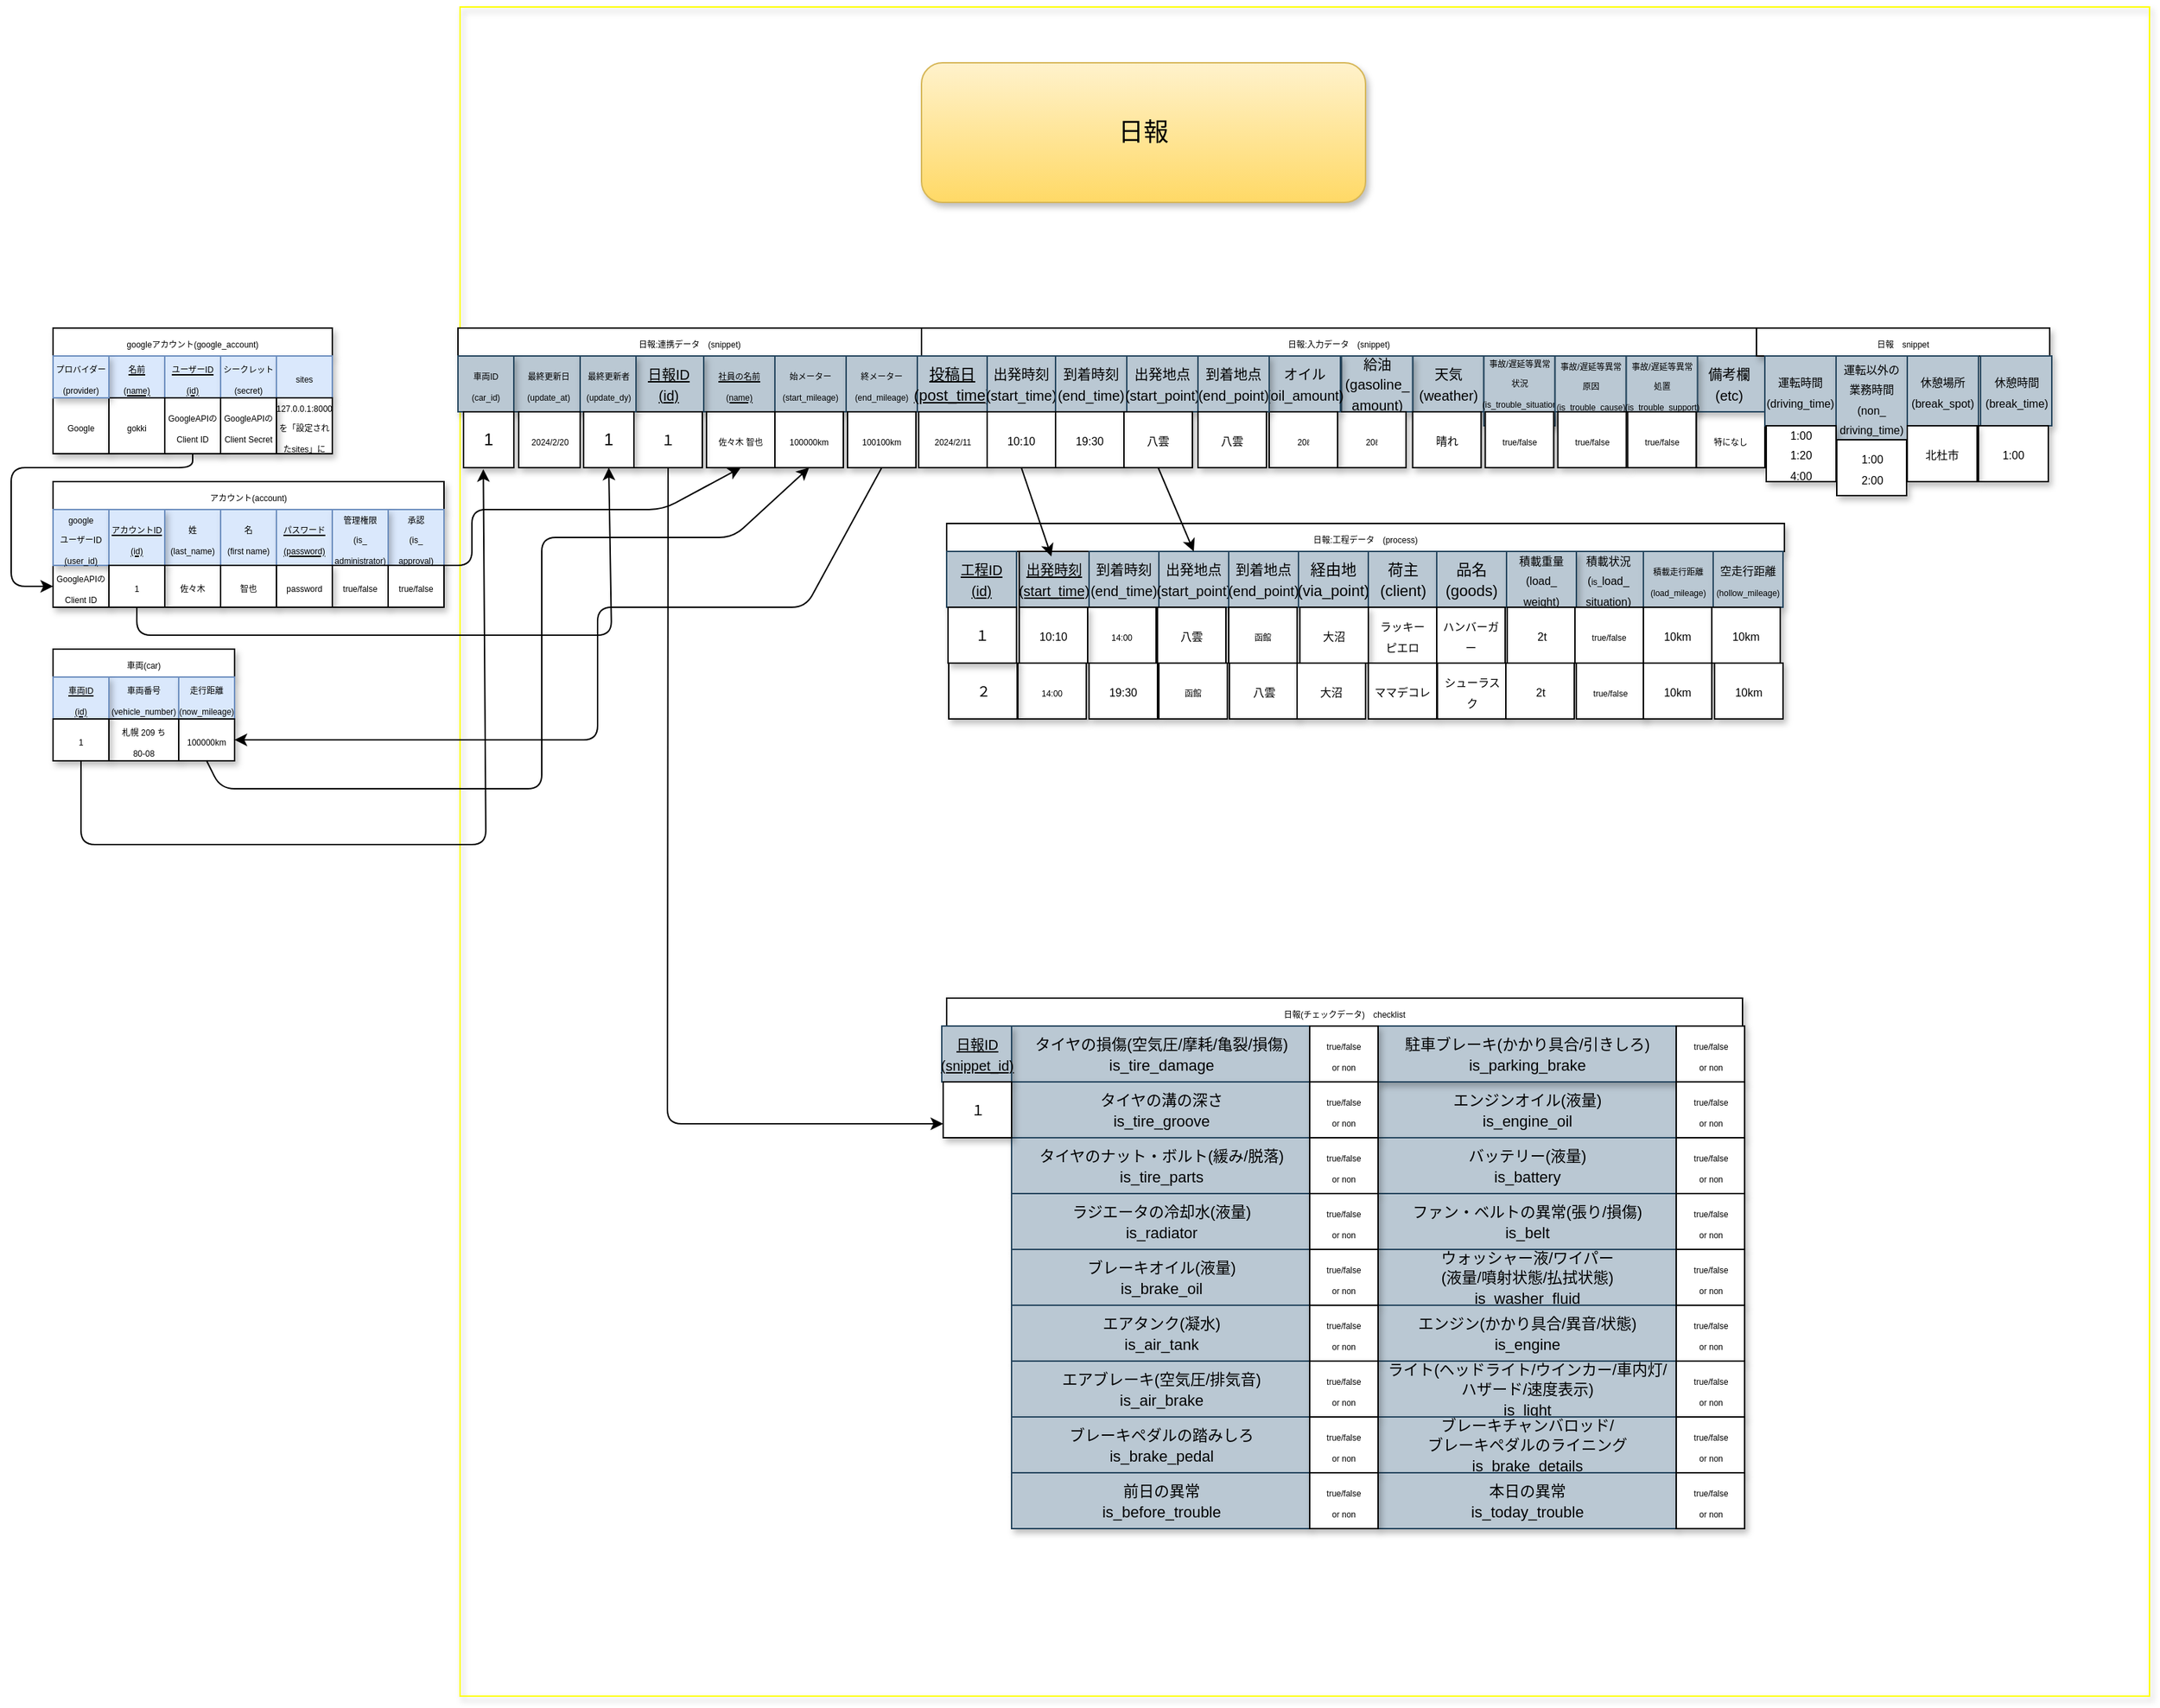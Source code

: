 <mxfile>
    <diagram id="lHrpgoKARu-_UrLN1xA2" name="ページ1">
        <mxGraphModel dx="307" dy="1324" grid="1" gridSize="10" guides="1" tooltips="1" connect="1" arrows="1" fold="1" page="1" pageScale="1" pageWidth="827" pageHeight="1169" math="0" shadow="0">
            <root>
                <mxCell id="0"/>
                <mxCell id="1" parent="0"/>
                <mxCell id="362" value="" style="whiteSpace=wrap;html=1;aspect=fixed;shadow=1;fontFamily=Helvetica;fontSize=8;startSize=0;fillColor=none;strokeColor=#FFFF00;" vertex="1" parent="1">
                    <mxGeometry x="331.5" y="-200" width="1210" height="1210" as="geometry"/>
                </mxCell>
                <mxCell id="226" value="&lt;font style=&quot;font-size: 6px;&quot;&gt;googleアカウント(google_account)&lt;/font&gt;" style="rounded=0;whiteSpace=wrap;html=1;shadow=1;strokeColor=default;fontFamily=Helvetica;fontSize=12;fontColor=default;startSize=0;fillColor=default;" vertex="1" parent="1">
                    <mxGeometry x="40" y="30" width="200" height="20" as="geometry"/>
                </mxCell>
                <mxCell id="229" value="&lt;span style=&quot;font-size: 6px;&quot;&gt;&lt;u&gt;&lt;font color=&quot;#000000&quot;&gt;名前&lt;br&gt;(name)&lt;/font&gt;&lt;/u&gt;&lt;br&gt;&lt;/span&gt;" style="rounded=0;whiteSpace=wrap;html=1;shadow=1;strokeColor=#6c8ebf;fontFamily=Helvetica;fontSize=12;startSize=0;fillColor=#dae8fc;" vertex="1" parent="1">
                    <mxGeometry x="80" y="50" width="40" height="30" as="geometry"/>
                </mxCell>
                <mxCell id="230" value="&lt;font style=&quot;font-size: 6px;&quot;&gt;&lt;font color=&quot;#000000&quot;&gt;&lt;u&gt;ユーザーID&lt;br&gt;(id)&lt;/u&gt;&lt;/font&gt;&lt;br&gt;&lt;/font&gt;" style="rounded=0;whiteSpace=wrap;html=1;shadow=1;strokeColor=#6c8ebf;fontFamily=Helvetica;fontSize=12;startSize=0;fillColor=#dae8fc;" vertex="1" parent="1">
                    <mxGeometry x="120" y="50" width="40" height="30" as="geometry"/>
                </mxCell>
                <mxCell id="231" value="&lt;span style=&quot;font-size: 6px;&quot;&gt;&lt;font color=&quot;#000000&quot;&gt;シークレット&lt;br&gt;(secret)&lt;/font&gt;&lt;br&gt;&lt;/span&gt;" style="rounded=0;whiteSpace=wrap;html=1;shadow=1;strokeColor=#6c8ebf;fontFamily=Helvetica;fontSize=12;startSize=0;fillColor=#dae8fc;" vertex="1" parent="1">
                    <mxGeometry x="160" y="50" width="40" height="30" as="geometry"/>
                </mxCell>
                <mxCell id="232" value="&lt;span style=&quot;font-size: 6px;&quot;&gt;&lt;font color=&quot;#000000&quot;&gt;sites&lt;/font&gt;&lt;/span&gt;" style="rounded=0;whiteSpace=wrap;html=1;shadow=1;strokeColor=#6c8ebf;fontFamily=Helvetica;fontSize=12;startSize=0;fillColor=#dae8fc;" vertex="1" parent="1">
                    <mxGeometry x="200" y="50" width="40" height="30" as="geometry"/>
                </mxCell>
                <mxCell id="258" style="edgeStyle=none;html=1;fontFamily=Helvetica;fontSize=6;fontColor=default;startSize=0;entryX=0;entryY=0.5;entryDx=0;entryDy=0;startArrow=none;exitX=0.5;exitY=1;exitDx=0;exitDy=0;" edge="1" parent="1" source="235" target="249">
                    <mxGeometry relative="1" as="geometry">
                        <mxPoint x="60" y="200" as="targetPoint"/>
                        <mxPoint x="40" y="40" as="sourcePoint"/>
                        <Array as="points">
                            <mxPoint x="140" y="130"/>
                            <mxPoint x="10" y="130"/>
                            <mxPoint x="10" y="215"/>
                        </Array>
                    </mxGeometry>
                </mxCell>
                <mxCell id="233" value="&lt;span style=&quot;font-size: 6px;&quot;&gt;Google&lt;/span&gt;" style="rounded=0;whiteSpace=wrap;html=1;shadow=1;strokeColor=default;fontFamily=Helvetica;fontSize=12;fontColor=default;startSize=0;fillColor=default;" vertex="1" parent="1">
                    <mxGeometry x="40" y="80" width="40" height="40" as="geometry"/>
                </mxCell>
                <mxCell id="234" value="&lt;span style=&quot;font-size: 6px;&quot;&gt;gokki&lt;/span&gt;" style="rounded=0;whiteSpace=wrap;html=1;shadow=1;strokeColor=default;fontFamily=Helvetica;fontSize=12;fontColor=default;startSize=0;fillColor=default;" vertex="1" parent="1">
                    <mxGeometry x="80" y="80" width="40" height="40" as="geometry"/>
                </mxCell>
                <mxCell id="235" value="&lt;span style=&quot;font-size: 6px;&quot;&gt;GoogleAPIのClient ID&lt;/span&gt;" style="rounded=0;whiteSpace=wrap;html=1;shadow=1;strokeColor=default;fontFamily=Helvetica;fontSize=12;fontColor=default;startSize=0;fillColor=default;" vertex="1" parent="1">
                    <mxGeometry x="120" y="80" width="40" height="40" as="geometry"/>
                </mxCell>
                <mxCell id="236" value="&lt;font style=&quot;font-size: 6px;&quot;&gt;127.0.0.1:8000を「設定されたsites」に&lt;br&gt;&lt;/font&gt;" style="rounded=0;whiteSpace=wrap;html=1;shadow=1;strokeColor=default;fontFamily=Helvetica;fontSize=12;fontColor=default;startSize=0;fillColor=default;" vertex="1" parent="1">
                    <mxGeometry x="200" y="80" width="40" height="40" as="geometry"/>
                </mxCell>
                <mxCell id="237" value="&lt;span style=&quot;font-size: 6px;&quot;&gt;GoogleAPIのClient Secret&lt;/span&gt;" style="rounded=0;whiteSpace=wrap;html=1;shadow=1;strokeColor=default;fontFamily=Helvetica;fontSize=12;fontColor=default;startSize=0;fillColor=default;" vertex="1" parent="1">
                    <mxGeometry x="160" y="80" width="40" height="40" as="geometry"/>
                </mxCell>
                <mxCell id="241" value="&lt;font style=&quot;font-size: 6px;&quot;&gt;アカウント&lt;/font&gt;&lt;span style=&quot;font-size: 6px;&quot;&gt;(account)&lt;/span&gt;" style="rounded=0;whiteSpace=wrap;html=1;shadow=1;strokeColor=default;fontFamily=Helvetica;fontSize=12;fontColor=default;startSize=0;fillColor=default;" vertex="1" parent="1">
                    <mxGeometry x="40" y="140" width="280" height="20" as="geometry"/>
                </mxCell>
                <mxCell id="243" value="&lt;span style=&quot;font-size: 6px;&quot;&gt;&lt;font style=&quot;&quot; color=&quot;#000000&quot;&gt;姓&lt;br&gt;(last_name)&lt;/font&gt;&lt;br&gt;&lt;/span&gt;" style="rounded=0;whiteSpace=wrap;html=1;shadow=1;fontFamily=Helvetica;fontSize=12;startSize=0;fillColor=#dae8fc;strokeColor=#6c8ebf;" vertex="1" parent="1">
                    <mxGeometry x="120" y="160" width="40" height="40" as="geometry"/>
                </mxCell>
                <mxCell id="244" value="&lt;font style=&quot;font-size: 6px;&quot;&gt;&lt;span&gt;&lt;font color=&quot;#000000&quot;&gt;名&lt;br&gt;(first name)&lt;/font&gt;&lt;/span&gt;&lt;br&gt;&lt;/font&gt;" style="rounded=0;whiteSpace=wrap;html=1;shadow=1;strokeColor=#6c8ebf;fontFamily=Helvetica;fontSize=12;startSize=0;fillColor=#dae8fc;fontStyle=0" vertex="1" parent="1">
                    <mxGeometry x="160" y="160" width="40" height="40" as="geometry"/>
                </mxCell>
                <mxCell id="245" value="&lt;font style=&quot;font-size: 6px;&quot;&gt;&lt;u&gt;&lt;font color=&quot;#000000&quot;&gt;パスワード&lt;br&gt;(password)&lt;/font&gt;&lt;/u&gt;&lt;br&gt;&lt;/font&gt;" style="rounded=0;whiteSpace=wrap;html=1;shadow=1;strokeColor=#6c8ebf;fontFamily=Helvetica;fontSize=12;startSize=0;fillColor=#dae8fc;" vertex="1" parent="1">
                    <mxGeometry x="200" y="160" width="40" height="40" as="geometry"/>
                </mxCell>
                <mxCell id="246" value="&lt;font style=&quot;font-size: 6px;&quot;&gt;&lt;font color=&quot;#000000&quot;&gt;承認&lt;br&gt;(&lt;/font&gt;&lt;span style=&quot;color: rgb(0, 0, 0);&quot;&gt;is_&lt;/span&gt;&lt;font color=&quot;#000000&quot;&gt;&lt;br&gt;approval)&lt;/font&gt;&lt;br&gt;&lt;/font&gt;" style="rounded=0;whiteSpace=wrap;html=1;shadow=1;strokeColor=#6c8ebf;fontFamily=Helvetica;fontSize=12;startSize=0;fillColor=#dae8fc;" vertex="1" parent="1">
                    <mxGeometry x="280" y="160" width="40" height="40" as="geometry"/>
                </mxCell>
                <mxCell id="274" style="edgeStyle=none;html=1;exitX=1;exitY=0;exitDx=0;exitDy=0;entryX=0.5;entryY=1;entryDx=0;entryDy=0;fontFamily=Helvetica;fontSize=6;fontColor=#000000;startSize=0;" edge="1" parent="1" source="253" target="272">
                    <mxGeometry relative="1" as="geometry">
                        <Array as="points">
                            <mxPoint x="340" y="200"/>
                            <mxPoint x="340" y="160"/>
                            <mxPoint x="400" y="160"/>
                            <mxPoint x="477" y="160"/>
                        </Array>
                    </mxGeometry>
                </mxCell>
                <mxCell id="247" value="&lt;font style=&quot;font-size: 6px;&quot;&gt;&lt;font color=&quot;#000000&quot;&gt;管理権限&lt;br&gt;(&lt;/font&gt;&lt;span style=&quot;color: rgb(0, 0, 0);&quot;&gt;is_&lt;/span&gt;&lt;font color=&quot;#000000&quot;&gt;&lt;br&gt;administrator)&lt;/font&gt;&lt;br&gt;&lt;/font&gt;" style="rounded=0;whiteSpace=wrap;html=1;shadow=1;strokeColor=#6c8ebf;fontFamily=Helvetica;fontSize=12;startSize=0;fillColor=#dae8fc;" vertex="1" parent="1">
                    <mxGeometry x="240" y="160" width="40" height="40" as="geometry"/>
                </mxCell>
                <mxCell id="249" value="&lt;span style=&quot;font-size: 6px;&quot;&gt;GoogleAPIのClient ID&lt;/span&gt;&lt;span style=&quot;font-size: 6px;&quot;&gt;&lt;br&gt;&lt;/span&gt;" style="rounded=0;whiteSpace=wrap;html=1;shadow=1;strokeColor=default;fontFamily=Helvetica;fontSize=12;fontColor=default;startSize=0;fillColor=default;" vertex="1" parent="1">
                    <mxGeometry x="40" y="200" width="40" height="30" as="geometry"/>
                </mxCell>
                <mxCell id="250" value="&lt;span style=&quot;font-size: 6px;&quot;&gt;佐々木&lt;br&gt;&lt;/span&gt;" style="rounded=0;whiteSpace=wrap;html=1;shadow=1;strokeColor=default;fontFamily=Helvetica;fontSize=12;fontColor=default;startSize=0;fillColor=default;" vertex="1" parent="1">
                    <mxGeometry x="120" y="200" width="40" height="30" as="geometry"/>
                </mxCell>
                <mxCell id="251" value="&lt;span style=&quot;font-size: 6px;&quot;&gt;智也&lt;br&gt;&lt;/span&gt;" style="rounded=0;whiteSpace=wrap;html=1;shadow=1;strokeColor=default;fontFamily=Helvetica;fontSize=12;fontColor=default;startSize=0;fillColor=default;" vertex="1" parent="1">
                    <mxGeometry x="160" y="200" width="40" height="30" as="geometry"/>
                </mxCell>
                <mxCell id="252" value="&lt;span style=&quot;font-size: 6px;&quot;&gt;true/false&lt;/span&gt;&lt;span style=&quot;font-size: 6px;&quot;&gt;&lt;br&gt;&lt;/span&gt;" style="rounded=0;whiteSpace=wrap;html=1;shadow=1;strokeColor=default;fontFamily=Helvetica;fontSize=12;fontColor=default;startSize=0;fillColor=default;" vertex="1" parent="1">
                    <mxGeometry x="240" y="200" width="40" height="30" as="geometry"/>
                </mxCell>
                <mxCell id="253" value="&lt;span style=&quot;font-size: 6px;&quot;&gt;true/false&lt;/span&gt;&lt;span style=&quot;font-size: 6px;&quot;&gt;&lt;br&gt;&lt;/span&gt;" style="rounded=0;whiteSpace=wrap;html=1;shadow=1;strokeColor=default;fontFamily=Helvetica;fontSize=12;fontColor=default;startSize=0;fillColor=default;" vertex="1" parent="1">
                    <mxGeometry x="280" y="200" width="40" height="30" as="geometry"/>
                </mxCell>
                <mxCell id="254" value="&lt;span style=&quot;font-size: 6px;&quot;&gt;password&lt;br&gt;&lt;/span&gt;" style="rounded=0;whiteSpace=wrap;html=1;shadow=1;strokeColor=default;fontFamily=Helvetica;fontSize=12;fontColor=default;startSize=0;fillColor=default;" vertex="1" parent="1">
                    <mxGeometry x="200" y="200" width="40" height="30" as="geometry"/>
                </mxCell>
                <mxCell id="260" value="&lt;span style=&quot;font-size: 6px;&quot;&gt;車両(car)&lt;/span&gt;" style="rounded=0;whiteSpace=wrap;html=1;shadow=1;strokeColor=default;fontFamily=Helvetica;fontSize=12;fontColor=default;startSize=0;fillColor=default;" vertex="1" parent="1">
                    <mxGeometry x="40" y="260" width="130" height="20" as="geometry"/>
                </mxCell>
                <mxCell id="261" value="&lt;span style=&quot;font-size: 6px;&quot;&gt;&lt;font style=&quot;&quot; color=&quot;#000000&quot;&gt;車両番号&lt;br&gt;(vehicle_number)&lt;/font&gt;&lt;br&gt;&lt;/span&gt;" style="rounded=0;whiteSpace=wrap;html=1;shadow=1;strokeColor=#6c8ebf;fontFamily=Helvetica;fontSize=12;startSize=0;fillColor=#dae8fc;" vertex="1" parent="1">
                    <mxGeometry x="80" y="280" width="50" height="30" as="geometry"/>
                </mxCell>
                <mxCell id="262" value="&lt;font style=&quot;font-size: 6px;&quot;&gt;&lt;font color=&quot;#000000&quot;&gt;走行距離&lt;br&gt;(now_mileage)&lt;/font&gt;&lt;br&gt;&lt;/font&gt;" style="rounded=0;whiteSpace=wrap;html=1;shadow=1;strokeColor=#6c8ebf;fontFamily=Helvetica;fontSize=12;startSize=0;fillColor=#dae8fc;" vertex="1" parent="1">
                    <mxGeometry x="130" y="280" width="40" height="30" as="geometry"/>
                </mxCell>
                <mxCell id="263" value="&lt;span style=&quot;font-size: 6px;&quot;&gt;札幌 209 ち&lt;br&gt;80-08&lt;br&gt;&lt;/span&gt;" style="rounded=0;whiteSpace=wrap;html=1;shadow=1;strokeColor=default;fontFamily=Helvetica;fontSize=12;fontColor=default;startSize=0;fillColor=default;" vertex="1" parent="1">
                    <mxGeometry x="80" y="310" width="50" height="30" as="geometry"/>
                </mxCell>
                <mxCell id="276" style="edgeStyle=none;html=1;exitX=0.5;exitY=1;exitDx=0;exitDy=0;fontFamily=Helvetica;fontSize=6;fontColor=#000000;startSize=0;entryX=0.5;entryY=1;entryDx=0;entryDy=0;" edge="1" parent="1" source="264" target="277">
                    <mxGeometry relative="1" as="geometry">
                        <mxPoint x="550" y="360" as="targetPoint"/>
                        <Array as="points">
                            <mxPoint x="160" y="360"/>
                            <mxPoint x="390" y="360"/>
                            <mxPoint x="390" y="180"/>
                            <mxPoint x="527" y="180"/>
                        </Array>
                    </mxGeometry>
                </mxCell>
                <mxCell id="264" value="&lt;span style=&quot;font-size: 6px;&quot;&gt;100000km&lt;br&gt;&lt;/span&gt;" style="rounded=0;whiteSpace=wrap;html=1;shadow=1;strokeColor=default;fontFamily=Helvetica;fontSize=12;fontColor=default;startSize=0;fillColor=default;" vertex="1" parent="1">
                    <mxGeometry x="130" y="310" width="40" height="30" as="geometry"/>
                </mxCell>
                <mxCell id="265" value="&lt;span style=&quot;font-size: 6px;&quot;&gt;日報:連携データ　(snippet)&lt;/span&gt;" style="rounded=0;whiteSpace=wrap;html=1;shadow=1;strokeColor=default;fontFamily=Helvetica;fontSize=12;fontColor=default;startSize=0;fillColor=default;" vertex="1" parent="1">
                    <mxGeometry x="330" y="30" width="332" height="20" as="geometry"/>
                </mxCell>
                <mxCell id="267" value="&lt;span style=&quot;font-size: 6px;&quot;&gt;&lt;font color=&quot;#000000&quot;&gt;&lt;u&gt;社員の名前&lt;br&gt;(name)&lt;/u&gt;&lt;br&gt;&lt;/font&gt;&lt;/span&gt;" style="rounded=0;whiteSpace=wrap;html=1;shadow=1;strokeColor=#23445d;fontFamily=Helvetica;fontSize=12;startSize=0;fillColor=#bac8d3;" vertex="1" parent="1">
                    <mxGeometry x="506" y="50" width="51" height="40" as="geometry"/>
                </mxCell>
                <mxCell id="268" value="&lt;font color=&quot;#000000&quot;&gt;&lt;span style=&quot;font-size: 6px;&quot;&gt;始メーター&lt;br&gt;&lt;/span&gt;&lt;/font&gt;&lt;span style=&quot;font-size: 6px;&quot;&gt;&lt;font color=&quot;#000000&quot;&gt;(start_mileage)&lt;/font&gt;&lt;/span&gt;&lt;font color=&quot;#000000&quot;&gt;&lt;span style=&quot;font-size: 6px;&quot;&gt;&lt;br&gt;&lt;/span&gt;&lt;/font&gt;" style="rounded=0;whiteSpace=wrap;html=1;shadow=1;strokeColor=#23445d;fontFamily=Helvetica;fontSize=12;startSize=0;fillColor=#bac8d3;" vertex="1" parent="1">
                    <mxGeometry x="557" y="50" width="51" height="40" as="geometry"/>
                </mxCell>
                <mxCell id="269" value="&lt;span style=&quot;color: rgb(0, 0, 0); font-size: 6px;&quot;&gt;終メーター&lt;br&gt;&lt;/span&gt;&lt;span style=&quot;color: rgb(0, 0, 0); font-size: 6px;&quot;&gt;(end_mileage)&lt;/span&gt;&lt;span style=&quot;color: rgb(0, 0, 0); font-size: 6px;&quot;&gt;&lt;br&gt;&lt;/span&gt;" style="rounded=0;whiteSpace=wrap;html=1;shadow=1;strokeColor=#23445d;fontFamily=Helvetica;fontSize=12;startSize=0;fillColor=#bac8d3;" vertex="1" parent="1">
                    <mxGeometry x="608" y="50" width="51" height="40" as="geometry"/>
                </mxCell>
                <mxCell id="272" value="&lt;span style=&quot;font-size: 6px;&quot;&gt;佐々木 智也&lt;/span&gt;" style="rounded=0;whiteSpace=wrap;html=1;shadow=1;strokeColor=default;fontFamily=Helvetica;fontSize=12;fontColor=default;startSize=0;fillColor=default;" vertex="1" parent="1">
                    <mxGeometry x="508" y="90" width="49" height="40" as="geometry"/>
                </mxCell>
                <mxCell id="277" value="&lt;span style=&quot;font-size: 6px;&quot;&gt;100000km&lt;/span&gt;" style="rounded=0;whiteSpace=wrap;html=1;shadow=1;strokeColor=default;fontFamily=Helvetica;fontSize=12;fontColor=default;startSize=0;fillColor=default;" vertex="1" parent="1">
                    <mxGeometry x="557" y="90" width="49" height="40" as="geometry"/>
                </mxCell>
                <mxCell id="280" style="edgeStyle=none;html=1;exitX=0.5;exitY=1;exitDx=0;exitDy=0;entryX=1;entryY=0.5;entryDx=0;entryDy=0;fontFamily=Helvetica;fontSize=6;fontColor=#000000;startSize=0;" edge="1" parent="1" source="278" target="264">
                    <mxGeometry relative="1" as="geometry">
                        <Array as="points">
                            <mxPoint x="579" y="230"/>
                            <mxPoint x="430" y="230"/>
                            <mxPoint x="430" y="325"/>
                        </Array>
                    </mxGeometry>
                </mxCell>
                <mxCell id="278" value="&lt;span style=&quot;font-size: 6px;&quot;&gt;100100km&lt;/span&gt;" style="rounded=0;whiteSpace=wrap;html=1;shadow=1;strokeColor=default;fontFamily=Helvetica;fontSize=12;fontColor=default;startSize=0;fillColor=default;" vertex="1" parent="1">
                    <mxGeometry x="609" y="90" width="49" height="40" as="geometry"/>
                </mxCell>
                <mxCell id="286" value="&lt;span style=&quot;font-size: 6px;&quot;&gt;日報:入力データ　(snippet)&lt;/span&gt;" style="rounded=0;whiteSpace=wrap;html=1;shadow=1;strokeColor=default;fontFamily=Helvetica;fontSize=12;fontColor=default;startSize=0;fillColor=default;" vertex="1" parent="1">
                    <mxGeometry x="662" y="30" width="598" height="20" as="geometry"/>
                </mxCell>
                <mxCell id="287" value="&lt;font style=&quot;&quot; color=&quot;#000000&quot;&gt;&lt;u style=&quot;&quot;&gt;&lt;span style=&quot;font-size: 11px;&quot;&gt;投稿日&lt;/span&gt;&lt;br&gt;&lt;span style=&quot;font-size: 11px;&quot;&gt;(post_time&lt;/span&gt;&lt;span style=&quot;font-size: 11px;&quot;&gt;)&lt;/span&gt;&lt;/u&gt;&lt;br&gt;&lt;/font&gt;" style="rounded=0;whiteSpace=wrap;html=1;shadow=1;fontFamily=Helvetica;fontSize=12;startSize=0;fillColor=#bac8d3;strokeColor=#23445d;" vertex="1" parent="1">
                    <mxGeometry x="659" y="50" width="50" height="40" as="geometry"/>
                </mxCell>
                <mxCell id="288" value="&lt;font style=&quot;font-size: 10px;&quot; color=&quot;#000000&quot;&gt;出発時刻&lt;br&gt;(start_time)&lt;br&gt;&lt;/font&gt;" style="rounded=0;whiteSpace=wrap;html=1;shadow=1;fontFamily=Helvetica;fontSize=12;startSize=0;fillColor=#bac8d3;strokeColor=#23445d;" vertex="1" parent="1">
                    <mxGeometry x="709" y="50" width="49" height="40" as="geometry"/>
                </mxCell>
                <mxCell id="289" value="&lt;font style=&quot;font-size: 10px;&quot; color=&quot;#000000&quot;&gt;到着時刻&lt;br&gt;(end_time)&lt;br&gt;&lt;/font&gt;" style="rounded=0;whiteSpace=wrap;html=1;shadow=1;fontFamily=Helvetica;fontSize=12;startSize=0;fillColor=#bac8d3;strokeColor=#23445d;" vertex="1" parent="1">
                    <mxGeometry x="758" y="50" width="51" height="40" as="geometry"/>
                </mxCell>
                <mxCell id="290" value="&lt;font style=&quot;&quot; color=&quot;#000000&quot;&gt;&lt;span style=&quot;font-size: 10px;&quot;&gt;天気&lt;/span&gt;&lt;br&gt;&lt;span style=&quot;font-size: 10px;&quot;&gt;(weather&lt;/span&gt;&lt;span style=&quot;font-size: 10px;&quot;&gt;)&lt;/span&gt;&lt;br&gt;&lt;/font&gt;" style="rounded=0;whiteSpace=wrap;html=1;shadow=1;fontFamily=Helvetica;fontSize=12;startSize=0;fillColor=#bac8d3;strokeColor=#23445d;" vertex="1" parent="1">
                    <mxGeometry x="1013.75" y="50" width="51" height="40" as="geometry"/>
                </mxCell>
                <mxCell id="291" value="&lt;font color=&quot;#000000&quot;&gt;&lt;span style=&quot;font-size: 10px;&quot;&gt;給油&lt;/span&gt;&lt;br&gt;&lt;span style=&quot;font-size: 10px;&quot;&gt;(gasoline_&lt;br&gt;&lt;/span&gt;&lt;span style=&quot;font-size: 10px;&quot;&gt;amount)&lt;/span&gt;&lt;br&gt;&lt;/font&gt;" style="rounded=0;whiteSpace=wrap;html=1;shadow=1;fontFamily=Helvetica;fontSize=12;startSize=0;fillColor=#bac8d3;strokeColor=#23445d;" vertex="1" parent="1">
                    <mxGeometry x="962.75" y="50" width="51" height="40" as="geometry"/>
                </mxCell>
                <mxCell id="292" value="&lt;span style=&quot;font-size: 6px;&quot;&gt;2024/2/11&lt;/span&gt;" style="rounded=0;whiteSpace=wrap;html=1;shadow=1;strokeColor=default;fontFamily=Helvetica;fontSize=12;fontColor=default;startSize=0;fillColor=default;" vertex="1" parent="1">
                    <mxGeometry x="660" y="90" width="49" height="40" as="geometry"/>
                </mxCell>
                <mxCell id="294" value="&lt;font style=&quot;font-size: 8px;&quot;&gt;10:10&lt;/font&gt;" style="rounded=0;whiteSpace=wrap;html=1;shadow=1;strokeColor=default;fontFamily=Helvetica;fontSize=12;fontColor=default;startSize=0;fillColor=default;" vertex="1" parent="1">
                    <mxGeometry x="709" y="90" width="49" height="40" as="geometry"/>
                </mxCell>
                <mxCell id="295" value="&lt;font style=&quot;font-size: 8px;&quot;&gt;19:30&lt;/font&gt;" style="rounded=0;whiteSpace=wrap;html=1;shadow=1;strokeColor=default;fontFamily=Helvetica;fontSize=12;fontColor=default;startSize=0;fillColor=default;" vertex="1" parent="1">
                    <mxGeometry x="758" y="90" width="49" height="40" as="geometry"/>
                </mxCell>
                <mxCell id="296" value="&lt;font style=&quot;font-size: 8px;&quot;&gt;晴れ&lt;/font&gt;" style="rounded=0;whiteSpace=wrap;html=1;shadow=1;strokeColor=default;fontFamily=Helvetica;fontSize=12;fontColor=default;startSize=0;fillColor=default;" vertex="1" parent="1">
                    <mxGeometry x="1013.75" y="90" width="49" height="40" as="geometry"/>
                </mxCell>
                <mxCell id="297" value="&lt;span style=&quot;font-size: 6px;&quot;&gt;20ℓ&lt;/span&gt;&lt;span style=&quot;font-size: 6px;&quot;&gt;&lt;br&gt;&lt;/span&gt;" style="rounded=0;whiteSpace=wrap;html=1;shadow=1;strokeColor=default;fontFamily=Helvetica;fontSize=12;fontColor=default;startSize=0;fillColor=default;" vertex="1" parent="1">
                    <mxGeometry x="960" y="90" width="49" height="40" as="geometry"/>
                </mxCell>
                <mxCell id="299" value="&lt;span style=&quot;font-size: 6px;&quot;&gt;日報:工程データ　(process&lt;/span&gt;&lt;span style=&quot;font-size: 6px;&quot;&gt;)&lt;/span&gt;" style="rounded=0;whiteSpace=wrap;html=1;shadow=1;strokeColor=default;fontFamily=Helvetica;fontSize=12;fontColor=default;startSize=0;fillColor=default;" vertex="1" parent="1">
                    <mxGeometry x="680" y="170" width="600" height="20" as="geometry"/>
                </mxCell>
                <mxCell id="300" value="&lt;font style=&quot;&quot; color=&quot;#000000&quot;&gt;&lt;u&gt;&lt;span style=&quot;font-size: 10px;&quot;&gt;出発時刻&lt;/span&gt;&lt;br style=&quot;font-size: 10px;&quot;&gt;&lt;span style=&quot;font-size: 10px;&quot;&gt;(start_time)&lt;/span&gt;&lt;/u&gt;&lt;/font&gt;" style="rounded=0;whiteSpace=wrap;html=1;shadow=1;fontFamily=Helvetica;fontSize=12;startSize=0;fillColor=#bac8d3;strokeColor=#000000;" vertex="1" parent="1">
                    <mxGeometry x="732" y="190" width="50" height="40" as="geometry"/>
                </mxCell>
                <mxCell id="301" value="&lt;span style=&quot;color: rgb(0, 0, 0); font-size: 10px;&quot;&gt;到着時刻&lt;/span&gt;&lt;br style=&quot;color: rgb(0, 0, 0); font-size: 10px;&quot;&gt;&lt;span style=&quot;color: rgb(0, 0, 0); font-size: 10px;&quot;&gt;(end_time)&lt;/span&gt;" style="rounded=0;whiteSpace=wrap;html=1;shadow=1;fontFamily=Helvetica;fontSize=12;startSize=0;fillColor=#bac8d3;strokeColor=#23445d;" vertex="1" parent="1">
                    <mxGeometry x="782" y="190" width="50" height="40" as="geometry"/>
                </mxCell>
                <mxCell id="302" value="&lt;span style=&quot;color: rgb(0, 0, 0); font-size: 10px;&quot;&gt;出発地点&lt;/span&gt;&lt;br style=&quot;color: rgb(0, 0, 0); font-size: 10px;&quot;&gt;&lt;span style=&quot;color: rgb(0, 0, 0); font-size: 10px;&quot;&gt;(start_point)&lt;/span&gt;" style="rounded=0;whiteSpace=wrap;html=1;shadow=1;fontFamily=Helvetica;fontSize=12;startSize=0;fillColor=#bac8d3;strokeColor=#23445d;" vertex="1" parent="1">
                    <mxGeometry x="832" y="190" width="50" height="40" as="geometry"/>
                </mxCell>
                <mxCell id="303" value="&lt;span style=&quot;color: rgb(0, 0, 0); font-size: 10px;&quot;&gt;到着地点&lt;/span&gt;&lt;br style=&quot;color: rgb(0, 0, 0); font-size: 10px;&quot;&gt;&lt;span style=&quot;color: rgb(0, 0, 0); font-size: 10px;&quot;&gt;(end_point)&lt;/span&gt;" style="rounded=0;whiteSpace=wrap;html=1;shadow=1;fontFamily=Helvetica;fontSize=12;startSize=0;fillColor=#bac8d3;strokeColor=#23445d;" vertex="1" parent="1">
                    <mxGeometry x="882" y="190" width="50" height="40" as="geometry"/>
                </mxCell>
                <mxCell id="304" value="&lt;font color=&quot;#000000&quot;&gt;&lt;span style=&quot;font-size: 11px;&quot;&gt;経由地&lt;br&gt;&lt;/span&gt;&lt;/font&gt;&lt;span style=&quot;color: rgb(0, 0, 0); font-size: 11px;&quot;&gt;(via_point)&lt;/span&gt;&lt;font color=&quot;#000000&quot;&gt;&lt;span style=&quot;font-size: 11px;&quot;&gt;&lt;br&gt;&lt;/span&gt;&lt;/font&gt;" style="rounded=0;whiteSpace=wrap;html=1;shadow=1;fontFamily=Helvetica;fontSize=12;startSize=0;fillColor=#bac8d3;strokeColor=#23445d;" vertex="1" parent="1">
                    <mxGeometry x="932" y="190" width="50" height="40" as="geometry"/>
                </mxCell>
                <mxCell id="305" value="&lt;span style=&quot;font-size: 6px;&quot;&gt;14:00&lt;br&gt;&lt;/span&gt;" style="rounded=0;whiteSpace=wrap;html=1;shadow=1;strokeColor=default;fontFamily=Helvetica;fontSize=12;fontColor=default;startSize=0;fillColor=default;" vertex="1" parent="1">
                    <mxGeometry x="781" y="230" width="49" height="40" as="geometry"/>
                </mxCell>
                <mxCell id="306" value="&lt;span style=&quot;font-size: 8px;&quot;&gt;10:10&lt;/span&gt;" style="rounded=0;whiteSpace=wrap;html=1;shadow=1;strokeColor=default;fontFamily=Helvetica;fontSize=12;fontColor=default;startSize=0;fillColor=default;" vertex="1" parent="1">
                    <mxGeometry x="732" y="230" width="49" height="40" as="geometry"/>
                </mxCell>
                <mxCell id="307" value="&lt;span style=&quot;color: rgb(0, 0, 0); font-size: 10px;&quot;&gt;オイル&lt;br&gt;(oil_amount)&lt;br&gt;&lt;/span&gt;" style="rounded=0;whiteSpace=wrap;html=1;shadow=1;fontFamily=Helvetica;fontSize=12;startSize=0;fillColor=#bac8d3;strokeColor=#23445d;" vertex="1" parent="1">
                    <mxGeometry x="911" y="50" width="51" height="40" as="geometry"/>
                </mxCell>
                <mxCell id="308" value="&lt;span style=&quot;font-size: 6px;&quot;&gt;20ℓ&lt;br&gt;&lt;/span&gt;" style="rounded=0;whiteSpace=wrap;html=1;shadow=1;strokeColor=default;fontFamily=Helvetica;fontSize=12;fontColor=default;startSize=0;fillColor=default;" vertex="1" parent="1">
                    <mxGeometry x="911" y="90" width="49" height="40" as="geometry"/>
                </mxCell>
                <mxCell id="309" value="&lt;span style=&quot;color: rgb(0, 0, 0); font-size: 10px;&quot;&gt;出発地点&lt;br&gt;(start_point)&lt;br&gt;&lt;/span&gt;" style="rounded=0;whiteSpace=wrap;html=1;shadow=1;fontFamily=Helvetica;fontSize=12;startSize=0;fillColor=#bac8d3;strokeColor=#23445d;" vertex="1" parent="1">
                    <mxGeometry x="809" y="50" width="51" height="40" as="geometry"/>
                </mxCell>
                <mxCell id="310" value="&lt;span style=&quot;font-size: 6px;&quot;&gt;特になし&lt;br&gt;&lt;/span&gt;" style="rounded=0;whiteSpace=wrap;html=1;shadow=1;strokeColor=default;fontFamily=Helvetica;fontSize=12;fontColor=default;startSize=0;fillColor=default;" vertex="1" parent="1">
                    <mxGeometry x="1217" y="90" width="49" height="40" as="geometry"/>
                </mxCell>
                <mxCell id="311" value="&lt;span style=&quot;color: rgb(0, 0, 0); font-size: 10px;&quot;&gt;到着地点&lt;br&gt;(end_point)&lt;br&gt;&lt;/span&gt;" style="rounded=0;whiteSpace=wrap;html=1;shadow=1;fontFamily=Helvetica;fontSize=12;startSize=0;fillColor=#bac8d3;strokeColor=#23445d;" vertex="1" parent="1">
                    <mxGeometry x="860" y="50" width="51" height="40" as="geometry"/>
                </mxCell>
                <mxCell id="312" value="&lt;span style=&quot;color: rgb(0, 0, 0); font-size: 10px;&quot;&gt;備考欄&lt;br&gt;(etc)&lt;br&gt;&lt;/span&gt;" style="rounded=0;whiteSpace=wrap;html=1;shadow=1;fontFamily=Helvetica;fontSize=12;startSize=0;fillColor=#bac8d3;strokeColor=#23445d;" vertex="1" parent="1">
                    <mxGeometry x="1215" y="50" width="51" height="40" as="geometry"/>
                </mxCell>
                <mxCell id="313" value="&lt;font style=&quot;font-size: 8px;&quot;&gt;八雲&lt;/font&gt;" style="rounded=0;whiteSpace=wrap;html=1;shadow=1;strokeColor=default;fontFamily=Helvetica;fontSize=12;fontColor=default;startSize=0;fillColor=default;" vertex="1" parent="1">
                    <mxGeometry x="860" y="90" width="49" height="40" as="geometry"/>
                </mxCell>
                <mxCell id="359" style="edgeStyle=none;html=1;exitX=0.5;exitY=1;exitDx=0;exitDy=0;entryX=0.5;entryY=0;entryDx=0;entryDy=0;fontFamily=Helvetica;fontSize=8;fontColor=#000000;startSize=0;" edge="1" parent="1" source="314" target="302">
                    <mxGeometry relative="1" as="geometry"/>
                </mxCell>
                <mxCell id="314" value="&lt;span style=&quot;font-size: 8px;&quot;&gt;八雲&lt;/span&gt;" style="rounded=0;whiteSpace=wrap;html=1;shadow=1;strokeColor=default;fontFamily=Helvetica;fontSize=12;fontColor=default;startSize=0;fillColor=default;" vertex="1" parent="1">
                    <mxGeometry x="807" y="90" width="49" height="40" as="geometry"/>
                </mxCell>
                <mxCell id="315" value="&lt;font color=&quot;#000000&quot;&gt;&lt;span style=&quot;font-size: 11px;&quot;&gt;荷主&lt;/span&gt;&lt;br&gt;&lt;span style=&quot;font-size: 11px;&quot;&gt;(client&lt;/span&gt;&lt;span style=&quot;font-size: 11px;&quot;&gt;)&lt;/span&gt;&lt;br&gt;&lt;/font&gt;" style="rounded=0;whiteSpace=wrap;html=1;shadow=1;fontFamily=Helvetica;fontSize=12;startSize=0;fillColor=#bac8d3;strokeColor=#23445d;" vertex="1" parent="1">
                    <mxGeometry x="982" y="190" width="50" height="40" as="geometry"/>
                </mxCell>
                <mxCell id="316" value="&lt;font color=&quot;#000000&quot;&gt;&lt;span style=&quot;font-size: 11px;&quot;&gt;品名&lt;/span&gt;&lt;br&gt;&lt;span style=&quot;font-size: 11px;&quot;&gt;(goods&lt;/span&gt;&lt;span style=&quot;font-size: 11px;&quot;&gt;)&lt;/span&gt;&lt;br&gt;&lt;/font&gt;" style="rounded=0;whiteSpace=wrap;html=1;shadow=1;fontFamily=Helvetica;fontSize=12;startSize=0;fillColor=#bac8d3;strokeColor=#23445d;" vertex="1" parent="1">
                    <mxGeometry x="1031" y="190" width="50" height="40" as="geometry"/>
                </mxCell>
                <mxCell id="317" value="&lt;font style=&quot;font-size: 8px;&quot;&gt;&lt;font color=&quot;#000000&quot;&gt;積載状況&lt;br&gt;&lt;/font&gt;&lt;span style=&quot;color: rgb(0, 0, 0);&quot;&gt;(&lt;/span&gt;&lt;span style=&quot;color: rgb(0, 0, 0); font-size: 6px;&quot;&gt;is_&lt;/span&gt;&lt;span style=&quot;color: rgb(0, 0, 0);&quot;&gt;load_&lt;br&gt;&lt;/span&gt;&lt;span style=&quot;color: rgb(0, 0, 0);&quot;&gt;situation)&lt;/span&gt;&lt;/font&gt;&lt;font color=&quot;#000000&quot;&gt;&lt;span style=&quot;font-size: 11px;&quot;&gt;&lt;br&gt;&lt;/span&gt;&lt;/font&gt;" style="rounded=0;whiteSpace=wrap;html=1;shadow=1;fontFamily=Helvetica;fontSize=12;startSize=0;fillColor=#bac8d3;strokeColor=#23445d;" vertex="1" parent="1">
                    <mxGeometry x="1129" y="190" width="50" height="40" as="geometry"/>
                </mxCell>
                <mxCell id="318" value="&lt;font color=&quot;#000000&quot;&gt;&lt;font style=&quot;font-size: 8px;&quot;&gt;積載重量&lt;br&gt;(load_&lt;br&gt;weight)&lt;/font&gt;&lt;br&gt;&lt;/font&gt;" style="rounded=0;whiteSpace=wrap;html=1;shadow=1;fontFamily=Helvetica;fontSize=12;startSize=0;fillColor=#bac8d3;strokeColor=#23445d;" vertex="1" parent="1">
                    <mxGeometry x="1081" y="190" width="50" height="40" as="geometry"/>
                </mxCell>
                <mxCell id="319" value="&lt;font style=&quot;&quot; color=&quot;#000000&quot;&gt;&lt;span style=&quot;font-size: 6px;&quot;&gt;積載走行距離&lt;/span&gt;&lt;br&gt;&lt;span style=&quot;font-size: 6px;&quot;&gt;(load_mileage&lt;/span&gt;&lt;span style=&quot;font-size: 6px;&quot;&gt;)&lt;/span&gt;&lt;br&gt;&lt;/font&gt;" style="rounded=0;whiteSpace=wrap;html=1;shadow=1;fontFamily=Helvetica;fontSize=12;startSize=0;fillColor=#bac8d3;strokeColor=#23445d;" vertex="1" parent="1">
                    <mxGeometry x="1179" y="190" width="50" height="40" as="geometry"/>
                </mxCell>
                <mxCell id="321" value="&lt;font style=&quot;font-size: 8px;&quot; color=&quot;#000000&quot;&gt;空走行距離&lt;/font&gt;&lt;font color=&quot;#000000&quot;&gt;&lt;span style=&quot;font-size: 6px;&quot;&gt;(hollow_mileage&lt;/span&gt;&lt;/font&gt;&lt;span style=&quot;color: rgb(0, 0, 0); font-size: 6px;&quot;&gt;)&lt;/span&gt;" style="rounded=0;whiteSpace=wrap;html=1;shadow=1;fontFamily=Helvetica;fontSize=12;startSize=0;fillColor=#bac8d3;strokeColor=#23445d;" vertex="1" parent="1">
                    <mxGeometry x="1229" y="190" width="50" height="40" as="geometry"/>
                </mxCell>
                <mxCell id="322" value="&lt;span style=&quot;font-size: 8px;&quot;&gt;八雲&lt;/span&gt;" style="rounded=0;whiteSpace=wrap;html=1;shadow=1;strokeColor=default;fontFamily=Helvetica;fontSize=12;fontColor=default;startSize=0;fillColor=default;" vertex="1" parent="1">
                    <mxGeometry x="831" y="230" width="49" height="40" as="geometry"/>
                </mxCell>
                <mxCell id="323" value="&lt;span style=&quot;font-size: 8px;&quot;&gt;ラッキー&lt;br&gt;ピエロ&lt;/span&gt;" style="rounded=0;whiteSpace=wrap;html=1;shadow=1;strokeColor=default;fontFamily=Helvetica;fontSize=12;fontColor=default;startSize=0;fillColor=default;" vertex="1" parent="1">
                    <mxGeometry x="982" y="230" width="49" height="40" as="geometry"/>
                </mxCell>
                <mxCell id="324" value="&lt;span style=&quot;font-size: 6px;&quot;&gt;函館&lt;/span&gt;" style="rounded=0;whiteSpace=wrap;html=1;shadow=1;strokeColor=default;fontFamily=Helvetica;fontSize=12;fontColor=default;startSize=0;fillColor=default;" vertex="1" parent="1">
                    <mxGeometry x="882" y="230" width="49" height="40" as="geometry"/>
                </mxCell>
                <mxCell id="325" value="&lt;span style=&quot;font-size: 8px;&quot;&gt;大沼&lt;/span&gt;" style="rounded=0;whiteSpace=wrap;html=1;shadow=1;strokeColor=default;fontFamily=Helvetica;fontSize=12;fontColor=default;startSize=0;fillColor=default;" vertex="1" parent="1">
                    <mxGeometry x="933" y="230" width="49" height="40" as="geometry"/>
                </mxCell>
                <mxCell id="328" value="&lt;span style=&quot;font-size: 8px;&quot;&gt;ハンバーガー&lt;/span&gt;" style="rounded=0;whiteSpace=wrap;html=1;shadow=1;strokeColor=default;fontFamily=Helvetica;fontSize=12;fontColor=default;startSize=0;fillColor=default;" vertex="1" parent="1">
                    <mxGeometry x="1031" y="230" width="49" height="40" as="geometry"/>
                </mxCell>
                <mxCell id="329" value="&lt;span style=&quot;font-size: 8px;&quot;&gt;2t&lt;/span&gt;" style="rounded=0;whiteSpace=wrap;html=1;shadow=1;strokeColor=default;fontFamily=Helvetica;fontSize=12;fontColor=default;startSize=0;fillColor=default;" vertex="1" parent="1">
                    <mxGeometry x="1081.5" y="230" width="49" height="40" as="geometry"/>
                </mxCell>
                <mxCell id="330" value="&lt;span style=&quot;font-size: 6px;&quot;&gt;true/false&lt;/span&gt;" style="rounded=0;whiteSpace=wrap;html=1;shadow=1;strokeColor=default;fontFamily=Helvetica;fontSize=12;fontColor=default;startSize=0;fillColor=default;" vertex="1" parent="1">
                    <mxGeometry x="1130" y="230" width="49" height="40" as="geometry"/>
                </mxCell>
                <mxCell id="331" value="&lt;span style=&quot;font-size: 8px;&quot;&gt;10km&lt;br&gt;&lt;/span&gt;" style="rounded=0;whiteSpace=wrap;html=1;shadow=1;strokeColor=default;fontFamily=Helvetica;fontSize=12;fontColor=default;startSize=0;fillColor=default;" vertex="1" parent="1">
                    <mxGeometry x="1179" y="230" width="49" height="40" as="geometry"/>
                </mxCell>
                <mxCell id="332" value="&lt;span style=&quot;font-size: 8px;&quot;&gt;10km&lt;br&gt;&lt;/span&gt;" style="rounded=0;whiteSpace=wrap;html=1;shadow=1;strokeColor=default;fontFamily=Helvetica;fontSize=12;fontColor=default;startSize=0;fillColor=default;" vertex="1" parent="1">
                    <mxGeometry x="1228" y="230" width="49" height="40" as="geometry"/>
                </mxCell>
                <mxCell id="335" value="&lt;span style=&quot;font-size: 6px;&quot;&gt;14:00&lt;/span&gt;" style="rounded=0;whiteSpace=wrap;html=1;shadow=1;strokeColor=default;fontFamily=Helvetica;fontSize=12;fontColor=default;startSize=0;fillColor=default;" vertex="1" parent="1">
                    <mxGeometry x="731" y="270" width="49" height="40" as="geometry"/>
                </mxCell>
                <mxCell id="337" value="&lt;span style=&quot;font-size: 8px;&quot;&gt;19:30&lt;/span&gt;&lt;span style=&quot;font-size: 6px;&quot;&gt;&lt;br&gt;&lt;/span&gt;" style="rounded=0;whiteSpace=wrap;html=1;shadow=1;strokeColor=default;fontFamily=Helvetica;fontSize=12;fontColor=default;startSize=0;fillColor=default;" vertex="1" parent="1">
                    <mxGeometry x="782" y="270" width="49" height="40" as="geometry"/>
                </mxCell>
                <mxCell id="339" value="&lt;span style=&quot;font-size: 6px;&quot;&gt;函館&lt;/span&gt;" style="rounded=0;whiteSpace=wrap;html=1;shadow=1;strokeColor=default;fontFamily=Helvetica;fontSize=12;fontColor=default;startSize=0;fillColor=default;" vertex="1" parent="1">
                    <mxGeometry x="832" y="270" width="49" height="40" as="geometry"/>
                </mxCell>
                <mxCell id="341" value="&lt;span style=&quot;font-size: 8px;&quot;&gt;八雲&lt;/span&gt;" style="rounded=0;whiteSpace=wrap;html=1;shadow=1;strokeColor=default;fontFamily=Helvetica;fontSize=12;fontColor=default;startSize=0;fillColor=default;" vertex="1" parent="1">
                    <mxGeometry x="882.5" y="270" width="49" height="40" as="geometry"/>
                </mxCell>
                <mxCell id="343" value="&lt;span style=&quot;font-size: 8px;&quot;&gt;大沼&lt;/span&gt;" style="rounded=0;whiteSpace=wrap;html=1;shadow=1;strokeColor=default;fontFamily=Helvetica;fontSize=12;fontColor=default;startSize=0;fillColor=default;" vertex="1" parent="1">
                    <mxGeometry x="931" y="270" width="49" height="40" as="geometry"/>
                </mxCell>
                <mxCell id="345" value="&lt;span style=&quot;font-size: 8px;&quot;&gt;ママデコレ&lt;/span&gt;" style="rounded=0;whiteSpace=wrap;html=1;shadow=1;strokeColor=default;fontFamily=Helvetica;fontSize=12;fontColor=default;startSize=0;fillColor=default;" vertex="1" parent="1">
                    <mxGeometry x="982" y="270" width="49" height="40" as="geometry"/>
                </mxCell>
                <mxCell id="347" value="&lt;span style=&quot;font-size: 8px;&quot;&gt;シューラスク&lt;/span&gt;" style="rounded=0;whiteSpace=wrap;html=1;shadow=1;strokeColor=default;fontFamily=Helvetica;fontSize=12;fontColor=default;startSize=0;fillColor=default;" vertex="1" parent="1">
                    <mxGeometry x="1031.5" y="270" width="49" height="40" as="geometry"/>
                </mxCell>
                <mxCell id="349" value="&lt;span style=&quot;font-size: 8px;&quot;&gt;2t&lt;/span&gt;" style="rounded=0;whiteSpace=wrap;html=1;shadow=1;strokeColor=default;fontFamily=Helvetica;fontSize=12;fontColor=default;startSize=0;fillColor=default;" vertex="1" parent="1">
                    <mxGeometry x="1080.5" y="270" width="49" height="40" as="geometry"/>
                </mxCell>
                <mxCell id="351" value="&lt;span style=&quot;font-size: 6px;&quot;&gt;true/false&lt;/span&gt;" style="rounded=0;whiteSpace=wrap;html=1;shadow=1;strokeColor=default;fontFamily=Helvetica;fontSize=12;fontColor=default;startSize=0;fillColor=default;" vertex="1" parent="1">
                    <mxGeometry x="1131" y="270" width="49" height="40" as="geometry"/>
                </mxCell>
                <mxCell id="353" value="&lt;span style=&quot;font-size: 8px;&quot;&gt;10km&lt;/span&gt;&lt;span style=&quot;font-size: 8px;&quot;&gt;&lt;br&gt;&lt;/span&gt;" style="rounded=0;whiteSpace=wrap;html=1;shadow=1;strokeColor=default;fontFamily=Helvetica;fontSize=12;fontColor=default;startSize=0;fillColor=default;" vertex="1" parent="1">
                    <mxGeometry x="1179" y="270" width="49" height="40" as="geometry"/>
                </mxCell>
                <mxCell id="355" value="&lt;span style=&quot;font-size: 8px;&quot;&gt;10km&lt;/span&gt;&lt;span style=&quot;font-size: 8px;&quot;&gt;&lt;br&gt;&lt;/span&gt;" style="rounded=0;whiteSpace=wrap;html=1;shadow=1;strokeColor=default;fontFamily=Helvetica;fontSize=12;fontColor=default;startSize=0;fillColor=default;" vertex="1" parent="1">
                    <mxGeometry x="1230" y="270" width="49" height="40" as="geometry"/>
                </mxCell>
                <mxCell id="358" style="edgeStyle=none;html=1;exitX=0.5;exitY=1;exitDx=0;exitDy=0;entryX=0.125;entryY=1.179;entryDx=0;entryDy=0;entryPerimeter=0;fontFamily=Helvetica;fontSize=8;fontColor=#000000;startSize=0;" edge="1" parent="1" source="294" target="299">
                    <mxGeometry relative="1" as="geometry"/>
                </mxCell>
                <mxCell id="364" value="&lt;font style=&quot;font-size: 18px;&quot;&gt;日報&lt;/font&gt;" style="rounded=1;whiteSpace=wrap;html=1;shadow=1;strokeColor=#d6b656;fontFamily=Helvetica;fontSize=8;startSize=0;fillColor=#fff2cc;gradientColor=#ffd966;fontColor=#000000;" vertex="1" parent="1">
                    <mxGeometry x="662" y="-160" width="318" height="100" as="geometry"/>
                </mxCell>
                <mxCell id="365" value="&lt;span style=&quot;font-size: 6px;&quot;&gt;日報(チェックデータ)　checklist&lt;/span&gt;" style="rounded=0;whiteSpace=wrap;html=1;shadow=1;strokeColor=default;fontFamily=Helvetica;fontSize=12;fontColor=default;startSize=0;fillColor=default;" vertex="1" parent="1">
                    <mxGeometry x="680" y="510" width="570" height="20" as="geometry"/>
                </mxCell>
                <mxCell id="366" value="&lt;font style=&quot;&quot; color=&quot;#000000&quot;&gt;&lt;span style=&quot;font-size: 11px;&quot;&gt;タイヤの損傷(空気圧/摩耗/亀裂/損傷)&lt;/span&gt;&lt;br&gt;&lt;span style=&quot;font-size: 11px;&quot;&gt;is_tire_damage&lt;/span&gt;&lt;br&gt;&lt;/font&gt;" style="rounded=0;whiteSpace=wrap;html=1;shadow=1;fontFamily=Helvetica;fontSize=12;startSize=0;fillColor=#bac8d3;strokeColor=#23445d;" vertex="1" parent="1">
                    <mxGeometry x="726.5" y="530" width="213.5" height="40" as="geometry"/>
                </mxCell>
                <mxCell id="367" value="&lt;font style=&quot;&quot; color=&quot;#000000&quot;&gt;&lt;span style=&quot;font-size: 11px;&quot;&gt;タイヤの溝の深さ&lt;/span&gt;&lt;br&gt;&lt;/font&gt;&lt;span style=&quot;color: rgb(0, 0, 0); font-size: 11px;&quot;&gt;is_&lt;/span&gt;&lt;font style=&quot;&quot; color=&quot;#000000&quot;&gt;&lt;span style=&quot;font-size: 11px;&quot;&gt;tire_groove&lt;/span&gt;&lt;br&gt;&lt;/font&gt;" style="rounded=0;whiteSpace=wrap;html=1;shadow=1;fontFamily=Helvetica;fontSize=12;startSize=0;fillColor=#bac8d3;strokeColor=#23445d;" vertex="1" parent="1">
                    <mxGeometry x="726.5" y="570" width="213.5" height="40" as="geometry"/>
                </mxCell>
                <mxCell id="368" value="&lt;font style=&quot;&quot; color=&quot;#000000&quot;&gt;&lt;span style=&quot;font-size: 11px;&quot;&gt;タイヤのナット・ボルト(緩み/脱落)&lt;/span&gt;&lt;br&gt;&lt;/font&gt;&lt;span style=&quot;color: rgb(0, 0, 0); font-size: 11px;&quot;&gt;is_&lt;/span&gt;&lt;font style=&quot;&quot; color=&quot;#000000&quot;&gt;&lt;span style=&quot;font-size: 11px;&quot;&gt;tire_parts&lt;/span&gt;&lt;br&gt;&lt;/font&gt;" style="rounded=0;whiteSpace=wrap;html=1;shadow=1;fontFamily=Helvetica;fontSize=12;startSize=0;fillColor=#bac8d3;strokeColor=#23445d;" vertex="1" parent="1">
                    <mxGeometry x="726.5" y="610" width="213.5" height="40" as="geometry"/>
                </mxCell>
                <mxCell id="369" value="&lt;font style=&quot;font-size: 11px;&quot; color=&quot;#000000&quot;&gt;ラジエータの冷却水(液量)&lt;br&gt;&lt;/font&gt;&lt;span style=&quot;color: rgb(0, 0, 0); font-size: 11px;&quot;&gt;is_&lt;/span&gt;&lt;font style=&quot;font-size: 11px;&quot; color=&quot;#000000&quot;&gt;radiator&lt;br&gt;&lt;/font&gt;" style="rounded=0;whiteSpace=wrap;html=1;shadow=1;fontFamily=Helvetica;fontSize=12;startSize=0;fillColor=#bac8d3;strokeColor=#23445d;" vertex="1" parent="1">
                    <mxGeometry x="726.5" y="650" width="213.5" height="40" as="geometry"/>
                </mxCell>
                <mxCell id="370" value="&lt;font style=&quot;font-size: 11px;&quot; color=&quot;#000000&quot;&gt;ブレーキオイル(液量)&lt;br&gt;&lt;/font&gt;&lt;span style=&quot;color: rgb(0, 0, 0); font-size: 11px;&quot;&gt;is_&lt;/span&gt;&lt;font style=&quot;font-size: 11px;&quot; color=&quot;#000000&quot;&gt;brake_oil&lt;br&gt;&lt;/font&gt;" style="rounded=0;whiteSpace=wrap;html=1;shadow=1;fontFamily=Helvetica;fontSize=12;startSize=0;fillColor=#bac8d3;strokeColor=#23445d;" vertex="1" parent="1">
                    <mxGeometry x="726.5" y="690" width="213.5" height="40" as="geometry"/>
                </mxCell>
                <mxCell id="371" value="&lt;font style=&quot;font-size: 11px;&quot; color=&quot;#000000&quot;&gt;エアタンク(凝水)&lt;br&gt;&lt;/font&gt;&lt;span style=&quot;color: rgb(0, 0, 0); font-size: 11px;&quot;&gt;is_&lt;/span&gt;&lt;font style=&quot;font-size: 11px;&quot; color=&quot;#000000&quot;&gt;air_tank&lt;br&gt;&lt;/font&gt;" style="rounded=0;whiteSpace=wrap;html=1;shadow=1;fontFamily=Helvetica;fontSize=12;startSize=0;fillColor=#bac8d3;strokeColor=#23445d;" vertex="1" parent="1">
                    <mxGeometry x="726.5" y="730" width="213.5" height="40" as="geometry"/>
                </mxCell>
                <mxCell id="372" value="&lt;font style=&quot;font-size: 11px;&quot; color=&quot;#000000&quot;&gt;エンジンオイル(液量)&lt;br&gt;&lt;/font&gt;&lt;span style=&quot;color: rgb(0, 0, 0); font-size: 11px;&quot;&gt;is_&lt;/span&gt;&lt;font style=&quot;font-size: 11px;&quot; color=&quot;#000000&quot;&gt;engine_oil&lt;br&gt;&lt;/font&gt;" style="rounded=0;whiteSpace=wrap;html=1;shadow=1;fontFamily=Helvetica;fontSize=12;startSize=0;fillColor=#bac8d3;strokeColor=#23445d;" vertex="1" parent="1">
                    <mxGeometry x="989" y="570" width="213.5" height="40" as="geometry"/>
                </mxCell>
                <mxCell id="373" value="&lt;font style=&quot;font-size: 11px;&quot; color=&quot;#000000&quot;&gt;バッテリー(液量)&lt;br&gt;&lt;/font&gt;&lt;span style=&quot;color: rgb(0, 0, 0); font-size: 11px;&quot;&gt;is_&lt;/span&gt;&lt;font style=&quot;font-size: 11px;&quot; color=&quot;#000000&quot;&gt;battery&lt;br&gt;&lt;/font&gt;" style="rounded=0;whiteSpace=wrap;html=1;shadow=1;fontFamily=Helvetica;fontSize=12;startSize=0;fillColor=#bac8d3;strokeColor=#23445d;" vertex="1" parent="1">
                    <mxGeometry x="989" y="610" width="213.5" height="40" as="geometry"/>
                </mxCell>
                <mxCell id="374" value="&lt;font style=&quot;font-size: 11px;&quot; color=&quot;#000000&quot;&gt;ファン・ベルトの異常(張り/損傷)&lt;br&gt;&lt;/font&gt;&lt;span style=&quot;color: rgb(0, 0, 0); font-size: 11px;&quot;&gt;is_&lt;/span&gt;&lt;font style=&quot;font-size: 11px;&quot; color=&quot;#000000&quot;&gt;belt&lt;br&gt;&lt;/font&gt;" style="rounded=0;whiteSpace=wrap;html=1;shadow=1;fontFamily=Helvetica;fontSize=12;startSize=0;fillColor=#bac8d3;strokeColor=#23445d;" vertex="1" parent="1">
                    <mxGeometry x="989" y="650" width="213.5" height="40" as="geometry"/>
                </mxCell>
                <mxCell id="375" value="&lt;font style=&quot;font-size: 11px;&quot; color=&quot;#000000&quot;&gt;駐車ブレーキ(かかり具合/引きしろ)&lt;br&gt;&lt;/font&gt;&lt;span style=&quot;color: rgb(0, 0, 0); font-size: 11px;&quot;&gt;is_&lt;/span&gt;&lt;font style=&quot;font-size: 11px;&quot; color=&quot;#000000&quot;&gt;parking_brake&lt;br&gt;&lt;/font&gt;" style="rounded=0;whiteSpace=wrap;html=1;shadow=1;fontFamily=Helvetica;fontSize=12;startSize=0;fillColor=#bac8d3;strokeColor=#23445d;" vertex="1" parent="1">
                    <mxGeometry x="989" y="530" width="213.5" height="40" as="geometry"/>
                </mxCell>
                <mxCell id="387" value="&lt;font style=&quot;&quot; color=&quot;#000000&quot;&gt;&lt;span style=&quot;font-size: 11px;&quot;&gt;ウォッシャー液/ワイパー&lt;/span&gt;&lt;br&gt;&lt;span style=&quot;font-size: 11px;&quot;&gt;(液量/噴射状態/払拭状態)&lt;/span&gt;&lt;br&gt;&lt;/font&gt;&lt;span style=&quot;color: rgb(0, 0, 0); font-size: 11px;&quot;&gt;is_&lt;/span&gt;&lt;font style=&quot;&quot; color=&quot;#000000&quot;&gt;&lt;span style=&quot;font-size: 11px;&quot;&gt;washer_fluid&lt;/span&gt;&lt;br&gt;&lt;/font&gt;" style="rounded=0;whiteSpace=wrap;html=1;shadow=1;fontFamily=Helvetica;fontSize=12;startSize=0;fillColor=#bac8d3;strokeColor=#23445d;" vertex="1" parent="1">
                    <mxGeometry x="989" y="690" width="213.5" height="40" as="geometry"/>
                </mxCell>
                <mxCell id="388" value="&lt;font style=&quot;font-size: 11px;&quot; color=&quot;#000000&quot;&gt;エンジン(かかり具合/異音/状態)&lt;br&gt;&lt;/font&gt;&lt;span style=&quot;color: rgb(0, 0, 0); font-size: 11px;&quot;&gt;is_&lt;/span&gt;&lt;font style=&quot;font-size: 11px;&quot; color=&quot;#000000&quot;&gt;engine&lt;br&gt;&lt;/font&gt;" style="rounded=0;whiteSpace=wrap;html=1;shadow=1;fontFamily=Helvetica;fontSize=12;startSize=0;fillColor=#bac8d3;strokeColor=#23445d;" vertex="1" parent="1">
                    <mxGeometry x="989" y="730" width="213.5" height="40" as="geometry"/>
                </mxCell>
                <mxCell id="393" value="&lt;font style=&quot;font-size: 11px;&quot; color=&quot;#000000&quot;&gt;エアブレーキ(空気圧/排気音)&lt;br&gt;&lt;/font&gt;&lt;span style=&quot;color: rgb(0, 0, 0); font-size: 11px;&quot;&gt;is_&lt;/span&gt;&lt;font style=&quot;font-size: 11px;&quot; color=&quot;#000000&quot;&gt;air_brake&lt;br&gt;&lt;/font&gt;" style="rounded=0;whiteSpace=wrap;html=1;shadow=1;fontFamily=Helvetica;fontSize=12;startSize=0;fillColor=#bac8d3;strokeColor=#23445d;" vertex="1" parent="1">
                    <mxGeometry x="726.5" y="770" width="213.5" height="40" as="geometry"/>
                </mxCell>
                <mxCell id="394" value="&lt;font style=&quot;font-size: 11px;&quot; color=&quot;#000000&quot;&gt;ブレーキペダルの踏みしろ&lt;br&gt;&lt;/font&gt;&lt;span style=&quot;color: rgb(0, 0, 0); font-size: 11px;&quot;&gt;is_&lt;/span&gt;&lt;font style=&quot;font-size: 11px;&quot; color=&quot;#000000&quot;&gt;brake_pedal&lt;br&gt;&lt;/font&gt;" style="rounded=0;whiteSpace=wrap;html=1;shadow=1;fontFamily=Helvetica;fontSize=12;startSize=0;fillColor=#bac8d3;strokeColor=#23445d;" vertex="1" parent="1">
                    <mxGeometry x="726.5" y="810" width="213.5" height="40" as="geometry"/>
                </mxCell>
                <mxCell id="395" value="&lt;font color=&quot;#000000&quot;&gt;&lt;span style=&quot;font-size: 11px;&quot;&gt;ライト(ヘッドライト/ウインカー/車内灯/&lt;br&gt;ハザード/速度表示)&lt;br&gt;&lt;/span&gt;&lt;/font&gt;&lt;span style=&quot;color: rgb(0, 0, 0); font-size: 11px;&quot;&gt;is_&lt;/span&gt;&lt;font color=&quot;#000000&quot;&gt;&lt;span style=&quot;font-size: 11px;&quot;&gt;light&lt;br&gt;&lt;/span&gt;&lt;/font&gt;" style="rounded=0;whiteSpace=wrap;html=1;shadow=1;fontFamily=Helvetica;fontSize=12;startSize=0;fillColor=#bac8d3;strokeColor=#23445d;" vertex="1" parent="1">
                    <mxGeometry x="989" y="770" width="213.5" height="40" as="geometry"/>
                </mxCell>
                <mxCell id="396" value="&lt;font style=&quot;&quot; color=&quot;#000000&quot;&gt;&lt;span style=&quot;font-size: 11px;&quot;&gt;ブレーキチャンバロッド/&lt;/span&gt;&lt;br&gt;&lt;span style=&quot;font-size: 11px;&quot;&gt;ブレーキペダルのライニング&lt;/span&gt;&lt;br&gt;&lt;/font&gt;&lt;span style=&quot;color: rgb(0, 0, 0); font-size: 11px;&quot;&gt;is_&lt;/span&gt;&lt;font style=&quot;&quot; color=&quot;#000000&quot;&gt;&lt;span style=&quot;font-size: 11px;&quot;&gt;brake_details&lt;/span&gt;&lt;br&gt;&lt;/font&gt;" style="rounded=0;whiteSpace=wrap;html=1;shadow=1;fontFamily=Helvetica;fontSize=12;startSize=0;fillColor=#bac8d3;strokeColor=#23445d;" vertex="1" parent="1">
                    <mxGeometry x="989" y="810" width="213.5" height="40" as="geometry"/>
                </mxCell>
                <mxCell id="402" value="&lt;font style=&quot;&quot; color=&quot;#000000&quot;&gt;&lt;span style=&quot;font-size: 6px;&quot;&gt;事故/遅延等異常&lt;/span&gt;&lt;br&gt;&lt;span style=&quot;font-size: 6px;&quot;&gt;状況&lt;/span&gt;&lt;br&gt;&lt;span style=&quot;font-size: 6px;&quot;&gt;(&lt;/span&gt;&lt;/font&gt;&lt;span style=&quot;color: rgb(0, 0, 0); font-size: 6px;&quot;&gt;is_&lt;/span&gt;&lt;font style=&quot;&quot; color=&quot;#000000&quot;&gt;&lt;span style=&quot;font-size: 6px;&quot;&gt;trouble_situation&lt;/span&gt;&lt;br&gt;&lt;span style=&quot;font-size: 6px;&quot;&gt;)&lt;/span&gt;&lt;br&gt;&lt;/font&gt;" style="rounded=0;whiteSpace=wrap;html=1;shadow=1;fontFamily=Helvetica;fontSize=12;startSize=0;fillColor=#bac8d3;strokeColor=#23445d;" vertex="1" parent="1">
                    <mxGeometry x="1064.75" y="50" width="51" height="50" as="geometry"/>
                </mxCell>
                <mxCell id="403" value="&lt;span style=&quot;color: rgb(0, 0, 0); font-size: 6px;&quot;&gt;事故/遅延等異常&lt;/span&gt;&lt;br style=&quot;color: rgb(0, 0, 0); font-size: 6px;&quot;&gt;&lt;font color=&quot;#000000&quot;&gt;&lt;span style=&quot;font-size: 6px;&quot;&gt;原因&lt;/span&gt;&lt;br&gt;&lt;span style=&quot;font-size: 6px;&quot;&gt;(is_trouble_cause&lt;/span&gt;&lt;span style=&quot;font-size: 6px;&quot;&gt;)&lt;/span&gt;&lt;br&gt;&lt;/font&gt;" style="rounded=0;whiteSpace=wrap;html=1;shadow=1;fontFamily=Helvetica;fontSize=12;startSize=0;fillColor=#bac8d3;strokeColor=#23445d;" vertex="1" parent="1">
                    <mxGeometry x="1115.75" y="50" width="51" height="40" as="geometry"/>
                </mxCell>
                <mxCell id="404" value="&lt;span style=&quot;color: rgb(0, 0, 0); font-size: 6px;&quot;&gt;事故/遅延等異常&lt;/span&gt;&lt;br style=&quot;color: rgb(0, 0, 0); font-size: 6px;&quot;&gt;&lt;font color=&quot;#000000&quot;&gt;&lt;span style=&quot;font-size: 6px;&quot;&gt;処置&lt;/span&gt;&lt;br&gt;&lt;span style=&quot;font-size: 6px;&quot;&gt;(&lt;/span&gt;&lt;/font&gt;&lt;span style=&quot;color: rgb(0, 0, 0); font-size: 6px;&quot;&gt;is_&lt;/span&gt;&lt;font color=&quot;#000000&quot;&gt;&lt;span style=&quot;font-size: 6px;&quot;&gt;trouble_support&lt;/span&gt;&lt;span style=&quot;font-size: 6px;&quot;&gt;)&lt;/span&gt;&lt;br&gt;&lt;/font&gt;" style="rounded=0;whiteSpace=wrap;html=1;shadow=1;fontFamily=Helvetica;fontSize=12;startSize=0;fillColor=#bac8d3;strokeColor=#23445d;" vertex="1" parent="1">
                    <mxGeometry x="1166.75" y="50" width="51" height="40" as="geometry"/>
                </mxCell>
                <mxCell id="406" value="&lt;span style=&quot;font-size: 6px;&quot;&gt;true/false&lt;/span&gt;&lt;span style=&quot;font-size: 6px;&quot;&gt;&lt;br&gt;&lt;/span&gt;" style="rounded=0;whiteSpace=wrap;html=1;shadow=1;strokeColor=default;fontFamily=Helvetica;fontSize=12;fontColor=default;startSize=0;fillColor=default;" vertex="1" parent="1">
                    <mxGeometry x="1065.75" y="90" width="49" height="40" as="geometry"/>
                </mxCell>
                <mxCell id="407" value="&lt;span style=&quot;font-size: 6px;&quot;&gt;true/false&lt;/span&gt;&lt;span style=&quot;font-size: 6px;&quot;&gt;&lt;br&gt;&lt;/span&gt;" style="rounded=0;whiteSpace=wrap;html=1;shadow=1;strokeColor=default;fontFamily=Helvetica;fontSize=12;fontColor=default;startSize=0;fillColor=default;" vertex="1" parent="1">
                    <mxGeometry x="1117.75" y="90" width="49" height="40" as="geometry"/>
                </mxCell>
                <mxCell id="408" value="&lt;span style=&quot;font-size: 6px;&quot;&gt;true/false&lt;/span&gt;&lt;span style=&quot;font-size: 6px;&quot;&gt;&lt;br&gt;&lt;/span&gt;" style="rounded=0;whiteSpace=wrap;html=1;shadow=1;strokeColor=default;fontFamily=Helvetica;fontSize=12;fontColor=default;startSize=0;fillColor=default;" vertex="1" parent="1">
                    <mxGeometry x="1167.75" y="90" width="49" height="40" as="geometry"/>
                </mxCell>
                <mxCell id="411" value="&lt;span style=&quot;font-size: 6px;&quot;&gt;日報　snippet&lt;/span&gt;" style="rounded=0;whiteSpace=wrap;html=1;shadow=1;strokeColor=default;fontFamily=Helvetica;fontSize=12;fontColor=default;startSize=0;fillColor=default;" vertex="1" parent="1">
                    <mxGeometry x="1260" y="30" width="210" height="20" as="geometry"/>
                </mxCell>
                <mxCell id="412" value="&lt;font style=&quot;font-size: 8px;&quot; color=&quot;#000000&quot;&gt;運転時間&lt;br&gt;(driving_time)&lt;br&gt;&lt;/font&gt;" style="rounded=0;whiteSpace=wrap;html=1;shadow=1;fontFamily=Helvetica;fontSize=12;startSize=0;fillColor=#bac8d3;strokeColor=#23445d;" vertex="1" parent="1">
                    <mxGeometry x="1266" y="50" width="51" height="50" as="geometry"/>
                </mxCell>
                <mxCell id="413" value="&lt;font style=&quot;&quot; color=&quot;#000000&quot;&gt;&lt;span style=&quot;font-size: 8px;&quot;&gt;運転以外の&lt;/span&gt;&lt;br&gt;&lt;span style=&quot;font-size: 8px;&quot;&gt;業務時間&lt;/span&gt;&lt;br&gt;&lt;/font&gt;&lt;span style=&quot;color: rgb(0, 0, 0); font-size: 8px;&quot;&gt;(non_&lt;br&gt;driving_time)&lt;/span&gt;&lt;font style=&quot;&quot; color=&quot;#000000&quot;&gt;&lt;br&gt;&lt;/font&gt;" style="rounded=0;whiteSpace=wrap;html=1;shadow=1;fontFamily=Helvetica;fontSize=12;startSize=0;fillColor=#bac8d3;strokeColor=#23445d;" vertex="1" parent="1">
                    <mxGeometry x="1317" y="50" width="51" height="60" as="geometry"/>
                </mxCell>
                <mxCell id="414" value="&lt;font color=&quot;#000000&quot;&gt;&lt;span style=&quot;font-size: 8px;&quot;&gt;休憩場所&lt;/span&gt;&lt;br&gt;&lt;span style=&quot;font-size: 8px;&quot;&gt;(break_spot&lt;/span&gt;&lt;span style=&quot;font-size: 8px;&quot;&gt;)&lt;/span&gt;&lt;br&gt;&lt;/font&gt;" style="rounded=0;whiteSpace=wrap;html=1;shadow=1;fontFamily=Helvetica;fontSize=12;startSize=0;fillColor=#bac8d3;strokeColor=#23445d;" vertex="1" parent="1">
                    <mxGeometry x="1368" y="50" width="51" height="50" as="geometry"/>
                </mxCell>
                <mxCell id="415" value="&lt;font color=&quot;#000000&quot;&gt;&lt;span style=&quot;font-size: 8px;&quot;&gt;休憩時間&lt;/span&gt;&lt;br&gt;&lt;span style=&quot;font-size: 8px;&quot;&gt;(break_time&lt;/span&gt;&lt;span style=&quot;font-size: 8px;&quot;&gt;)&lt;/span&gt;&lt;br&gt;&lt;/font&gt;" style="rounded=0;whiteSpace=wrap;html=1;shadow=1;fontFamily=Helvetica;fontSize=12;startSize=0;fillColor=#bac8d3;strokeColor=#23445d;" vertex="1" parent="1">
                    <mxGeometry x="1420.5" y="50" width="51" height="50" as="geometry"/>
                </mxCell>
                <mxCell id="418" value="&lt;font style=&quot;font-size: 8px;&quot;&gt;1:00&lt;br&gt;1:20&lt;br&gt;4:00&lt;br&gt;&lt;/font&gt;" style="rounded=0;whiteSpace=wrap;html=1;shadow=1;strokeColor=default;fontFamily=Helvetica;fontSize=12;fontColor=default;startSize=0;fillColor=default;" vertex="1" parent="1">
                    <mxGeometry x="1267" y="100" width="50" height="40" as="geometry"/>
                </mxCell>
                <mxCell id="419" value="&lt;font style=&quot;font-size: 8px;&quot;&gt;1:00&lt;br&gt;2:00&lt;br&gt;&lt;/font&gt;" style="rounded=0;whiteSpace=wrap;html=1;shadow=1;strokeColor=default;fontFamily=Helvetica;fontSize=12;fontColor=default;startSize=0;fillColor=default;" vertex="1" parent="1">
                    <mxGeometry x="1317.5" y="110" width="50" height="40" as="geometry"/>
                </mxCell>
                <mxCell id="420" value="&lt;font style=&quot;font-size: 8px;&quot;&gt;1:00&lt;br&gt;&lt;/font&gt;" style="rounded=0;whiteSpace=wrap;html=1;shadow=1;strokeColor=default;fontFamily=Helvetica;fontSize=12;fontColor=default;startSize=0;fillColor=default;" vertex="1" parent="1">
                    <mxGeometry x="1419" y="100" width="50" height="40" as="geometry"/>
                </mxCell>
                <mxCell id="421" value="&lt;font style=&quot;font-size: 8px;&quot;&gt;北杜市&lt;br&gt;&lt;/font&gt;" style="rounded=0;whiteSpace=wrap;html=1;shadow=1;strokeColor=default;fontFamily=Helvetica;fontSize=12;fontColor=default;startSize=0;fillColor=default;" vertex="1" parent="1">
                    <mxGeometry x="1368" y="100" width="50" height="40" as="geometry"/>
                </mxCell>
                <mxCell id="242" value="&lt;span style=&quot;font-size: 6px;&quot;&gt;&lt;font color=&quot;#000000&quot;&gt;google&lt;br&gt;ユーザーID&lt;br&gt;&lt;/font&gt;&lt;/span&gt;&lt;u style=&quot;color: rgb(0, 0, 0); font-size: 6px;&quot;&gt;(&lt;/u&gt;&lt;span style=&quot;color: rgb(0, 0, 0); font-size: 6px;&quot;&gt;user_id&lt;/span&gt;&lt;u style=&quot;color: rgb(0, 0, 0); font-size: 6px;&quot;&gt;)&lt;/u&gt;&lt;span style=&quot;font-size: 6px;&quot;&gt;&lt;font color=&quot;#000000&quot;&gt;&lt;br&gt;&lt;/font&gt;&lt;/span&gt;" style="rounded=0;whiteSpace=wrap;html=1;shadow=1;strokeColor=#6c8ebf;fontFamily=Helvetica;fontSize=12;startSize=0;fillColor=#dae8fc;" vertex="1" parent="1">
                    <mxGeometry x="40" y="160" width="40" height="40" as="geometry"/>
                </mxCell>
                <mxCell id="228" value="&lt;font style=&quot;&quot;&gt;&lt;font color=&quot;#000000&quot; style=&quot;font-size: 6px;&quot;&gt;プロバイダー&lt;br&gt;(provider)&lt;/font&gt;&lt;br&gt;&lt;/font&gt;" style="rounded=0;whiteSpace=wrap;html=1;shadow=1;strokeColor=#6c8ebf;fontFamily=Helvetica;fontSize=12;startSize=0;fillColor=#dae8fc;" vertex="1" parent="1">
                    <mxGeometry x="40" y="50" width="40" height="30" as="geometry"/>
                </mxCell>
                <mxCell id="444" value="&lt;font style=&quot;&quot; color=&quot;#000000&quot;&gt;&lt;span style=&quot;font-size: 11px;&quot;&gt;前日の異常&lt;/span&gt;&lt;br&gt;&lt;/font&gt;&lt;span style=&quot;color: rgb(0, 0, 0); font-size: 11px;&quot;&gt;is_&lt;/span&gt;&lt;font style=&quot;&quot; color=&quot;#000000&quot;&gt;&lt;span style=&quot;font-size: 11px;&quot;&gt;before_&lt;/span&gt;&lt;/font&gt;&lt;span style=&quot;color: rgb(0, 0, 0);&quot;&gt;&lt;font style=&quot;font-size: 11px;&quot;&gt;trouble&lt;/font&gt;&lt;/span&gt;&lt;font style=&quot;&quot; color=&quot;#000000&quot;&gt;&lt;br&gt;&lt;/font&gt;" style="rounded=0;whiteSpace=wrap;html=1;shadow=1;fontFamily=Helvetica;fontSize=12;startSize=0;fillColor=#bac8d3;strokeColor=#23445d;" vertex="1" parent="1">
                    <mxGeometry x="726.5" y="850" width="213.5" height="40" as="geometry"/>
                </mxCell>
                <mxCell id="445" value="&lt;span style=&quot;color: rgb(0, 0, 0); font-size: 11px;&quot;&gt;本日の異常&lt;/span&gt;&lt;br style=&quot;color: rgb(0, 0, 0);&quot;&gt;&lt;span style=&quot;color: rgb(0, 0, 0); font-size: 11px;&quot;&gt;is_&lt;/span&gt;&lt;font style=&quot;&quot; color=&quot;#000000&quot;&gt;&lt;span style=&quot;font-size: 11px;&quot;&gt;today_&lt;/span&gt;&lt;/font&gt;&lt;span style=&quot;color: rgb(0, 0, 0);&quot;&gt;&lt;font style=&quot;font-size: 11px;&quot;&gt;trouble&lt;/font&gt;&lt;/span&gt;&lt;font style=&quot;&quot; color=&quot;#000000&quot;&gt;&lt;br&gt;&lt;/font&gt;" style="rounded=0;whiteSpace=wrap;html=1;shadow=1;fontFamily=Helvetica;fontSize=12;startSize=0;fillColor=#bac8d3;strokeColor=#23445d;" vertex="1" parent="1">
                    <mxGeometry x="989" y="850" width="213.5" height="40" as="geometry"/>
                </mxCell>
                <mxCell id="BZJjQgCTsBNyshWloUiX-449" value="&lt;font style=&quot;font-size: 6px;&quot;&gt;&lt;font color=&quot;#000000&quot;&gt;&lt;u&gt;アカウントID&lt;br&gt;(id)&lt;/u&gt;&lt;/font&gt;&lt;br&gt;&lt;/font&gt;" style="rounded=0;whiteSpace=wrap;html=1;shadow=1;strokeColor=#6c8ebf;fontFamily=Helvetica;fontSize=12;startSize=0;fillColor=#dae8fc;" vertex="1" parent="1">
                    <mxGeometry x="80" y="160" width="40" height="40" as="geometry"/>
                </mxCell>
                <mxCell id="LxFyCogFV9FosWlQd7TH-459" style="edgeStyle=none;html=1;exitX=0.5;exitY=1;exitDx=0;exitDy=0;entryX=0.5;entryY=1;entryDx=0;entryDy=0;fontFamily=Helvetica;fontSize=6;fontColor=#000000;startSize=0;" edge="1" parent="1" source="BZJjQgCTsBNyshWloUiX-450" target="LxFyCogFV9FosWlQd7TH-450">
                    <mxGeometry relative="1" as="geometry">
                        <Array as="points">
                            <mxPoint x="100" y="250"/>
                            <mxPoint x="440" y="250"/>
                        </Array>
                    </mxGeometry>
                </mxCell>
                <mxCell id="BZJjQgCTsBNyshWloUiX-450" value="&lt;span style=&quot;font-size: 6px;&quot;&gt;1&lt;/span&gt;&lt;span style=&quot;font-size: 6px;&quot;&gt;&lt;br&gt;&lt;/span&gt;" style="rounded=0;whiteSpace=wrap;html=1;shadow=1;strokeColor=default;fontFamily=Helvetica;fontSize=12;fontColor=default;startSize=0;fillColor=default;" vertex="1" parent="1">
                    <mxGeometry x="80" y="200" width="40" height="30" as="geometry"/>
                </mxCell>
                <mxCell id="BZJjQgCTsBNyshWloUiX-453" value="&lt;span style=&quot;font-size: 6px;&quot;&gt;true/false&lt;br&gt;or non&lt;br&gt;&lt;/span&gt;" style="rounded=0;whiteSpace=wrap;html=1;shadow=1;strokeColor=default;fontFamily=Helvetica;fontSize=12;fontColor=default;startSize=0;fillColor=default;" vertex="1" parent="1">
                    <mxGeometry x="940" y="530" width="49" height="40" as="geometry"/>
                </mxCell>
                <mxCell id="BZJjQgCTsBNyshWloUiX-454" value="&lt;span style=&quot;font-size: 6px;&quot;&gt;true/false&lt;br&gt;or non&lt;br&gt;&lt;/span&gt;" style="rounded=0;whiteSpace=wrap;html=1;shadow=1;strokeColor=default;fontFamily=Helvetica;fontSize=12;fontColor=default;startSize=0;fillColor=default;" vertex="1" parent="1">
                    <mxGeometry x="940" y="570" width="49" height="40" as="geometry"/>
                </mxCell>
                <mxCell id="BZJjQgCTsBNyshWloUiX-455" value="&lt;span style=&quot;font-size: 6px;&quot;&gt;true/false&lt;br&gt;or non&lt;br&gt;&lt;/span&gt;" style="rounded=0;whiteSpace=wrap;html=1;shadow=1;strokeColor=default;fontFamily=Helvetica;fontSize=12;fontColor=default;startSize=0;fillColor=default;" vertex="1" parent="1">
                    <mxGeometry x="940" y="610" width="49" height="40" as="geometry"/>
                </mxCell>
                <mxCell id="BZJjQgCTsBNyshWloUiX-456" value="&lt;span style=&quot;font-size: 6px;&quot;&gt;true/false&lt;br&gt;or non&lt;br&gt;&lt;/span&gt;" style="rounded=0;whiteSpace=wrap;html=1;shadow=1;strokeColor=default;fontFamily=Helvetica;fontSize=12;fontColor=default;startSize=0;fillColor=default;" vertex="1" parent="1">
                    <mxGeometry x="940" y="650" width="49" height="40" as="geometry"/>
                </mxCell>
                <mxCell id="BZJjQgCTsBNyshWloUiX-457" value="&lt;span style=&quot;font-size: 6px;&quot;&gt;true/false&lt;br&gt;or non&lt;br&gt;&lt;/span&gt;" style="rounded=0;whiteSpace=wrap;html=1;shadow=1;strokeColor=default;fontFamily=Helvetica;fontSize=12;fontColor=default;startSize=0;fillColor=default;" vertex="1" parent="1">
                    <mxGeometry x="940" y="690" width="49" height="40" as="geometry"/>
                </mxCell>
                <mxCell id="BZJjQgCTsBNyshWloUiX-458" value="&lt;span style=&quot;font-size: 6px;&quot;&gt;true/false&lt;br&gt;or non&lt;br&gt;&lt;/span&gt;" style="rounded=0;whiteSpace=wrap;html=1;shadow=1;strokeColor=default;fontFamily=Helvetica;fontSize=12;fontColor=default;startSize=0;fillColor=default;" vertex="1" parent="1">
                    <mxGeometry x="940" y="730" width="49" height="40" as="geometry"/>
                </mxCell>
                <mxCell id="BZJjQgCTsBNyshWloUiX-459" value="&lt;span style=&quot;font-size: 6px;&quot;&gt;true/false&lt;br&gt;or non&lt;br&gt;&lt;/span&gt;" style="rounded=0;whiteSpace=wrap;html=1;shadow=1;strokeColor=default;fontFamily=Helvetica;fontSize=12;fontColor=default;startSize=0;fillColor=default;" vertex="1" parent="1">
                    <mxGeometry x="940" y="770" width="49" height="40" as="geometry"/>
                </mxCell>
                <mxCell id="BZJjQgCTsBNyshWloUiX-460" value="&lt;span style=&quot;font-size: 6px;&quot;&gt;true/false&lt;br&gt;or non&lt;br&gt;&lt;/span&gt;" style="rounded=0;whiteSpace=wrap;html=1;shadow=1;strokeColor=default;fontFamily=Helvetica;fontSize=12;fontColor=default;startSize=0;fillColor=default;" vertex="1" parent="1">
                    <mxGeometry x="940" y="810" width="49" height="40" as="geometry"/>
                </mxCell>
                <mxCell id="BZJjQgCTsBNyshWloUiX-461" value="&lt;span style=&quot;font-size: 6px;&quot;&gt;true/false&lt;br&gt;or non&lt;br&gt;&lt;/span&gt;" style="rounded=0;whiteSpace=wrap;html=1;shadow=1;strokeColor=default;fontFamily=Helvetica;fontSize=12;fontColor=default;startSize=0;fillColor=default;" vertex="1" parent="1">
                    <mxGeometry x="940" y="850" width="49" height="40" as="geometry"/>
                </mxCell>
                <mxCell id="BZJjQgCTsBNyshWloUiX-462" value="&lt;span style=&quot;font-size: 6px;&quot;&gt;true/false&lt;br&gt;or non&lt;br&gt;&lt;/span&gt;" style="rounded=0;whiteSpace=wrap;html=1;shadow=1;strokeColor=default;fontFamily=Helvetica;fontSize=12;fontColor=default;startSize=0;fillColor=default;" vertex="1" parent="1">
                    <mxGeometry x="1202.5" y="530" width="49" height="40" as="geometry"/>
                </mxCell>
                <mxCell id="BZJjQgCTsBNyshWloUiX-463" value="&lt;span style=&quot;font-size: 6px;&quot;&gt;true/false&lt;br&gt;or non&lt;br&gt;&lt;/span&gt;" style="rounded=0;whiteSpace=wrap;html=1;shadow=1;strokeColor=default;fontFamily=Helvetica;fontSize=12;fontColor=default;startSize=0;fillColor=default;" vertex="1" parent="1">
                    <mxGeometry x="1202.5" y="570" width="49" height="40" as="geometry"/>
                </mxCell>
                <mxCell id="BZJjQgCTsBNyshWloUiX-464" value="&lt;span style=&quot;font-size: 6px;&quot;&gt;true/false&lt;br&gt;or non&lt;br&gt;&lt;/span&gt;" style="rounded=0;whiteSpace=wrap;html=1;shadow=1;strokeColor=default;fontFamily=Helvetica;fontSize=12;fontColor=default;startSize=0;fillColor=default;" vertex="1" parent="1">
                    <mxGeometry x="1202.5" y="610" width="49" height="40" as="geometry"/>
                </mxCell>
                <mxCell id="BZJjQgCTsBNyshWloUiX-465" value="&lt;span style=&quot;font-size: 6px;&quot;&gt;true/false&lt;br&gt;or non&lt;br&gt;&lt;/span&gt;" style="rounded=0;whiteSpace=wrap;html=1;shadow=1;strokeColor=default;fontFamily=Helvetica;fontSize=12;fontColor=default;startSize=0;fillColor=default;" vertex="1" parent="1">
                    <mxGeometry x="1202.5" y="650" width="49" height="40" as="geometry"/>
                </mxCell>
                <mxCell id="BZJjQgCTsBNyshWloUiX-466" value="&lt;span style=&quot;font-size: 6px;&quot;&gt;true/false&lt;br&gt;or non&lt;br&gt;&lt;/span&gt;" style="rounded=0;whiteSpace=wrap;html=1;shadow=1;strokeColor=default;fontFamily=Helvetica;fontSize=12;fontColor=default;startSize=0;fillColor=default;" vertex="1" parent="1">
                    <mxGeometry x="1202.5" y="690" width="49" height="40" as="geometry"/>
                </mxCell>
                <mxCell id="BZJjQgCTsBNyshWloUiX-467" value="&lt;span style=&quot;font-size: 6px;&quot;&gt;true/false&lt;br&gt;or non&lt;br&gt;&lt;/span&gt;" style="rounded=0;whiteSpace=wrap;html=1;shadow=1;strokeColor=default;fontFamily=Helvetica;fontSize=12;fontColor=default;startSize=0;fillColor=default;" vertex="1" parent="1">
                    <mxGeometry x="1202.5" y="730" width="49" height="40" as="geometry"/>
                </mxCell>
                <mxCell id="BZJjQgCTsBNyshWloUiX-468" value="&lt;span style=&quot;font-size: 6px;&quot;&gt;true/false&lt;br&gt;or non&lt;br&gt;&lt;/span&gt;" style="rounded=0;whiteSpace=wrap;html=1;shadow=1;strokeColor=default;fontFamily=Helvetica;fontSize=12;fontColor=default;startSize=0;fillColor=default;" vertex="1" parent="1">
                    <mxGeometry x="1202.5" y="770" width="49" height="40" as="geometry"/>
                </mxCell>
                <mxCell id="BZJjQgCTsBNyshWloUiX-469" value="&lt;span style=&quot;font-size: 6px;&quot;&gt;true/false&lt;br&gt;or non&lt;br&gt;&lt;/span&gt;" style="rounded=0;whiteSpace=wrap;html=1;shadow=1;strokeColor=default;fontFamily=Helvetica;fontSize=12;fontColor=default;startSize=0;fillColor=default;" vertex="1" parent="1">
                    <mxGeometry x="1202.5" y="810" width="49" height="40" as="geometry"/>
                </mxCell>
                <mxCell id="BZJjQgCTsBNyshWloUiX-470" value="&lt;span style=&quot;font-size: 6px;&quot;&gt;true/false&lt;br&gt;or non&lt;br&gt;&lt;/span&gt;" style="rounded=0;whiteSpace=wrap;html=1;shadow=1;strokeColor=default;fontFamily=Helvetica;fontSize=12;fontColor=default;startSize=0;fillColor=default;" vertex="1" parent="1">
                    <mxGeometry x="1202.5" y="850" width="49" height="40" as="geometry"/>
                </mxCell>
                <mxCell id="BZJjQgCTsBNyshWloUiX-480" value="&lt;font style=&quot;font-size: 10px;&quot;&gt;２&lt;/font&gt;" style="rounded=0;whiteSpace=wrap;html=1;shadow=1;strokeColor=default;fontFamily=Helvetica;fontSize=12;fontColor=default;startSize=0;fillColor=default;" vertex="1" parent="1">
                    <mxGeometry x="681.5" y="270" width="49" height="40" as="geometry"/>
                </mxCell>
                <mxCell id="BZJjQgCTsBNyshWloUiX-481" value="&lt;font color=&quot;#000000&quot;&gt;&lt;span style=&quot;font-size: 10px;&quot;&gt;&lt;u&gt;工程ID&lt;br&gt;(id)&lt;/u&gt;&lt;/span&gt;&lt;/font&gt;" style="rounded=0;whiteSpace=wrap;html=1;shadow=1;fontFamily=Helvetica;fontSize=12;startSize=0;fillColor=#bac8d3;strokeColor=#23445d;" vertex="1" parent="1">
                    <mxGeometry x="680" y="190" width="50" height="40" as="geometry"/>
                </mxCell>
                <mxCell id="BZJjQgCTsBNyshWloUiX-482" value="&lt;font style=&quot;font-size: 10px;&quot;&gt;１&lt;/font&gt;" style="rounded=0;whiteSpace=wrap;html=1;shadow=1;strokeColor=default;fontFamily=Helvetica;fontSize=12;fontColor=default;startSize=0;fillColor=default;" vertex="1" parent="1">
                    <mxGeometry x="681" y="230" width="49" height="40" as="geometry"/>
                </mxCell>
                <mxCell id="BZJjQgCTsBNyshWloUiX-483" value="&lt;font color=&quot;#000000&quot;&gt;&lt;span style=&quot;font-size: 10px;&quot;&gt;&lt;u&gt;日報ID&lt;br&gt;(id)&lt;/u&gt;&lt;/span&gt;&lt;/font&gt;" style="rounded=0;whiteSpace=wrap;html=1;shadow=1;fontFamily=Helvetica;fontSize=12;startSize=0;fillColor=#bac8d3;strokeColor=#23445d;" vertex="1" parent="1">
                    <mxGeometry x="456" y="50" width="50" height="40" as="geometry"/>
                </mxCell>
                <mxCell id="BZJjQgCTsBNyshWloUiX-488" style="edgeStyle=none;html=1;exitX=0.5;exitY=1;exitDx=0;exitDy=0;entryX=0;entryY=0.75;entryDx=0;entryDy=0;fontFamily=Helvetica;fontSize=10;fontColor=#000000;startSize=0;" edge="1" parent="1" source="BZJjQgCTsBNyshWloUiX-484" target="BZJjQgCTsBNyshWloUiX-487">
                    <mxGeometry relative="1" as="geometry">
                        <Array as="points">
                            <mxPoint x="480" y="600"/>
                        </Array>
                    </mxGeometry>
                </mxCell>
                <mxCell id="BZJjQgCTsBNyshWloUiX-484" value="&lt;font style=&quot;font-size: 10px;&quot;&gt;１&lt;/font&gt;" style="rounded=0;whiteSpace=wrap;html=1;shadow=1;strokeColor=default;fontFamily=Helvetica;fontSize=12;fontColor=default;startSize=0;fillColor=default;" vertex="1" parent="1">
                    <mxGeometry x="456" y="90" width="49" height="40" as="geometry"/>
                </mxCell>
                <mxCell id="BZJjQgCTsBNyshWloUiX-485" value="&lt;font color=&quot;#000000&quot;&gt;&lt;span style=&quot;font-size: 10px;&quot;&gt;&lt;u&gt;日報ID&lt;br&gt;(snippet_id)&lt;/u&gt;&lt;/span&gt;&lt;/font&gt;" style="rounded=0;whiteSpace=wrap;html=1;shadow=1;fontFamily=Helvetica;fontSize=12;startSize=0;fillColor=#bac8d3;strokeColor=#23445d;" vertex="1" parent="1">
                    <mxGeometry x="676.5" y="530" width="50" height="40" as="geometry"/>
                </mxCell>
                <mxCell id="BZJjQgCTsBNyshWloUiX-487" value="&lt;font style=&quot;font-size: 10px;&quot;&gt;１&lt;/font&gt;" style="rounded=0;whiteSpace=wrap;html=1;shadow=1;strokeColor=default;fontFamily=Helvetica;fontSize=12;fontColor=default;startSize=0;fillColor=default;" vertex="1" parent="1">
                    <mxGeometry x="677.5" y="570" width="49" height="40" as="geometry"/>
                </mxCell>
                <mxCell id="LxFyCogFV9FosWlQd7TH-446" value="&lt;font style=&quot;&quot;&gt;&lt;font style=&quot;&quot; color=&quot;#000000&quot;&gt;&lt;span style=&quot;font-size: 6px;&quot;&gt;最終更新日&lt;br&gt;(update_at)&lt;br&gt;&lt;/span&gt;&lt;/font&gt;&lt;/font&gt;" style="rounded=0;whiteSpace=wrap;html=1;shadow=1;fontFamily=Helvetica;fontSize=12;startSize=0;fillColor=#bac8d3;strokeColor=#23445d;" vertex="1" parent="1">
                    <mxGeometry x="370" y="50" width="50" height="40" as="geometry"/>
                </mxCell>
                <mxCell id="LxFyCogFV9FosWlQd7TH-447" value="&lt;span style=&quot;color: rgb(0, 0, 0); font-size: 6px;&quot;&gt;最終更新者&lt;/span&gt;&lt;br style=&quot;color: rgb(0, 0, 0); font-size: 6px;&quot;&gt;&lt;span style=&quot;color: rgb(0, 0, 0); font-size: 6px;&quot;&gt;(update_dy)&lt;/span&gt;" style="rounded=0;whiteSpace=wrap;html=1;shadow=1;fontFamily=Helvetica;fontSize=12;startSize=0;fillColor=#bac8d3;strokeColor=#23445d;" vertex="1" parent="1">
                    <mxGeometry x="417.5" y="50" width="40" height="40" as="geometry"/>
                </mxCell>
                <mxCell id="LxFyCogFV9FosWlQd7TH-449" value="&lt;font style=&quot;font-size: 6px;&quot;&gt;2024/2/20&lt;/font&gt;" style="rounded=0;whiteSpace=wrap;html=1;shadow=1;strokeColor=default;fontFamily=Helvetica;fontSize=12;fontColor=default;startSize=0;fillColor=default;" vertex="1" parent="1">
                    <mxGeometry x="373.5" y="90" width="44" height="40" as="geometry"/>
                </mxCell>
                <mxCell id="LxFyCogFV9FosWlQd7TH-450" value="1" style="rounded=0;whiteSpace=wrap;html=1;shadow=1;strokeColor=default;fontFamily=Helvetica;fontSize=12;fontColor=default;startSize=0;fillColor=default;" vertex="1" parent="1">
                    <mxGeometry x="420" y="90" width="36" height="40" as="geometry"/>
                </mxCell>
                <mxCell id="LxFyCogFV9FosWlQd7TH-452" value="&lt;font style=&quot;font-size: 6px;&quot;&gt;&lt;font color=&quot;#000000&quot;&gt;&lt;u&gt;車両ID&lt;br&gt;(id)&lt;/u&gt;&lt;/font&gt;&lt;br&gt;&lt;/font&gt;" style="rounded=0;whiteSpace=wrap;html=1;shadow=1;strokeColor=#6c8ebf;fontFamily=Helvetica;fontSize=12;startSize=0;fillColor=#dae8fc;" vertex="1" parent="1">
                    <mxGeometry x="40" y="280" width="40" height="30" as="geometry"/>
                </mxCell>
                <mxCell id="LxFyCogFV9FosWlQd7TH-454" style="edgeStyle=none;html=1;exitX=0.5;exitY=1;exitDx=0;exitDy=0;entryX=0.393;entryY=1.027;entryDx=0;entryDy=0;fontFamily=Helvetica;fontSize=6;fontColor=#000000;startSize=0;entryPerimeter=0;" edge="1" parent="1" source="LxFyCogFV9FosWlQd7TH-453" target="LxFyCogFV9FosWlQd7TH-458">
                    <mxGeometry relative="1" as="geometry">
                        <Array as="points">
                            <mxPoint x="60" y="400"/>
                            <mxPoint x="350" y="400"/>
                        </Array>
                    </mxGeometry>
                </mxCell>
                <mxCell id="LxFyCogFV9FosWlQd7TH-453" value="&lt;span style=&quot;font-size: 6px;&quot;&gt;1&lt;br&gt;&lt;/span&gt;" style="rounded=0;whiteSpace=wrap;html=1;shadow=1;strokeColor=default;fontFamily=Helvetica;fontSize=12;fontColor=default;startSize=0;fillColor=default;" vertex="1" parent="1">
                    <mxGeometry x="40" y="310" width="40" height="30" as="geometry"/>
                </mxCell>
                <mxCell id="LxFyCogFV9FosWlQd7TH-457" value="&lt;font color=&quot;#000000&quot;&gt;&lt;span style=&quot;font-size: 6px;&quot;&gt;車両ID&lt;br&gt;(car_id)&lt;br&gt;&lt;/span&gt;&lt;/font&gt;" style="rounded=0;whiteSpace=wrap;html=1;shadow=1;fontFamily=Helvetica;fontSize=12;startSize=0;fillColor=#bac8d3;strokeColor=#23445d;" vertex="1" parent="1">
                    <mxGeometry x="330" y="50" width="40" height="40" as="geometry"/>
                </mxCell>
                <mxCell id="LxFyCogFV9FosWlQd7TH-458" value="1" style="rounded=0;whiteSpace=wrap;html=1;shadow=1;strokeColor=default;fontFamily=Helvetica;fontSize=12;fontColor=default;startSize=0;fillColor=default;" vertex="1" parent="1">
                    <mxGeometry x="334" y="90" width="36" height="40" as="geometry"/>
                </mxCell>
            </root>
        </mxGraphModel>
    </diagram>
    <diagram id="SjjbRUhldIxsHE4x3W0G" name="ページ2">
        <mxGraphModel dx="922" dy="466" grid="1" gridSize="10" guides="1" tooltips="1" connect="1" arrows="1" fold="1" page="1" pageScale="1" pageWidth="827" pageHeight="1169" math="0" shadow="0">
            <root>
                <mxCell id="0"/>
                <mxCell id="1" parent="0"/>
                <mxCell id="VH1wcnDR582eS0Y-1mR9-1" value="&lt;div style=&quot;text-align: left;&quot;&gt;&lt;span style=&quot;background-color: initial;&quot;&gt;ユーザーID&lt;/span&gt;&lt;br&gt;&lt;/div&gt;&lt;div style=&quot;text-align: left;&quot;&gt;&lt;div&gt;&lt;span style=&quot;background-color: initial;&quot;&gt;アカウントの名前&lt;/span&gt;&lt;/div&gt;&lt;/div&gt;&lt;div style=&quot;text-align: left;&quot;&gt;シークレット&lt;/div&gt;&lt;div style=&quot;text-align: left;&quot;&gt;プロバイダー&lt;br&gt;&lt;/div&gt;&lt;div style=&quot;text-align: left;&quot;&gt;sites&lt;/div&gt;" style="rounded=0;whiteSpace=wrap;html=1;shadow=1;strokeColor=#36393d;fontFamily=Helvetica;fontSize=8;startSize=0;fillColor=#eeeeee;fontColor=#000000;" vertex="1" parent="1">
                    <mxGeometry x="40" y="40" width="70" height="70" as="geometry"/>
                </mxCell>
                <mxCell id="VH1wcnDR582eS0Y-1mR9-2" value="アカウントID&lt;br&gt;ユーザーID(FK)&lt;br&gt;姓&lt;br&gt;名&lt;br&gt;パスワード&lt;br&gt;承認&lt;br&gt;管理権限" style="rounded=1;whiteSpace=wrap;html=1;shadow=1;strokeColor=#36393d;fontFamily=Helvetica;fontSize=8;startSize=0;fillColor=#eeeeee;fontColor=#000000;align=left;" vertex="1" parent="1">
                    <mxGeometry x="150" y="40" width="80" height="90" as="geometry"/>
                </mxCell>
                <mxCell id="rQgxFRvk3aIYJi7rPw5c-2" value="" style="endArrow=none;html=1;fontFamily=Helvetica;fontSize=8;fontColor=#000000;startSize=0;fillColor=#eeeeee;strokeColor=#36393d;entryX=0.999;entryY=0.296;entryDx=0;entryDy=0;exitX=0.014;exitY=0.296;exitDx=0;exitDy=0;entryPerimeter=0;exitPerimeter=0;" edge="1" parent="1" source="VH1wcnDR582eS0Y-1mR9-1" target="VH1wcnDR582eS0Y-1mR9-1">
                    <mxGeometry width="50" height="50" relative="1" as="geometry">
                        <mxPoint x="40" y="100" as="sourcePoint"/>
                        <mxPoint x="110" y="100" as="targetPoint"/>
                        <Array as="points"/>
                    </mxGeometry>
                </mxCell>
                <mxCell id="rQgxFRvk3aIYJi7rPw5c-4" value="" style="endArrow=none;html=1;fontFamily=Helvetica;fontSize=8;fontColor=#000000;startSize=0;fillColor=#eeeeee;strokeColor=#36393d;entryX=0.992;entryY=0.373;entryDx=0;entryDy=0;exitX=0.014;exitY=0.296;exitDx=0;exitDy=0;entryPerimeter=0;exitPerimeter=0;" edge="1" parent="1">
                    <mxGeometry width="50" height="50" relative="1" as="geometry">
                        <mxPoint x="150.64" y="60.88" as="sourcePoint"/>
                        <mxPoint x="230.0" y="60.0" as="targetPoint"/>
                        <Array as="points"/>
                    </mxGeometry>
                </mxCell>
                <mxCell id="20xpJOXveIqqjsol-HEC-1" value="&lt;div style=&quot;&quot;&gt;車両ID&lt;/div&gt;&lt;div style=&quot;&quot;&gt;車両番号&lt;/div&gt;&lt;div style=&quot;&quot;&gt;走行距離&lt;/div&gt;" style="rounded=0;whiteSpace=wrap;html=1;shadow=1;strokeColor=#36393d;fontFamily=Helvetica;fontSize=8;startSize=0;fillColor=#eeeeee;fontColor=#000000;align=left;" vertex="1" parent="1">
                    <mxGeometry x="160" y="160" width="55" height="40" as="geometry"/>
                </mxCell>
                <mxCell id="ah8zJpAdUQcuRWe25m2k-1" value="" style="endArrow=none;html=1;fontFamily=Helvetica;fontSize=8;fontColor=#000000;startSize=0;fillColor=#eeeeee;strokeColor=#36393d;exitX=0.014;exitY=0.296;exitDx=0;exitDy=0;exitPerimeter=0;" edge="1" parent="1">
                    <mxGeometry width="50" height="50" relative="1" as="geometry">
                        <mxPoint x="40.0" y="160.0" as="sourcePoint"/>
                        <mxPoint x="90" y="160" as="targetPoint"/>
                        <Array as="points"/>
                    </mxGeometry>
                </mxCell>
                <mxCell id="A7u7MnTUe2F30xsEddGq-1" value="日報ID&lt;br&gt;アカウントID　(FK)&lt;br&gt;車両ID　(FK)　&lt;br&gt;始メーター&lt;br&gt;終メーター&lt;br&gt;運転時間&lt;br&gt;運転以外の業務時間&lt;br&gt;休憩時間&lt;br&gt;休憩場所&lt;br&gt;業務時間&lt;br&gt;拘束時間&lt;br&gt;投稿日&lt;br&gt;出発時刻&lt;br&gt;出発地点&lt;br&gt;到着時刻&lt;br&gt;到着地点&lt;br&gt;給油&lt;br&gt;オイル補充&lt;br&gt;天気&lt;br&gt;事故、異常の状況&lt;br&gt;事故、異常の原因&lt;br&gt;事故、異常の処置" style="rounded=1;whiteSpace=wrap;html=1;shadow=1;strokeColor=#36393d;fontFamily=Helvetica;fontSize=8;startSize=0;fillColor=#eeeeee;fontColor=#000000;align=left;" vertex="1" parent="1">
                    <mxGeometry x="310" y="30" width="170" height="250" as="geometry"/>
                </mxCell>
                <mxCell id="e_YsrTzyUV3b0N_SoRvf-1" value="" style="endArrow=none;html=1;fontFamily=Helvetica;fontSize=8;fontColor=#000000;startSize=0;fillColor=#eeeeee;strokeColor=#36393d;exitX=0.008;exitY=0.084;exitDx=0;exitDy=0;exitPerimeter=0;entryX=1.01;entryY=0.086;entryDx=0;entryDy=0;entryPerimeter=0;" edge="1" parent="1">
                    <mxGeometry width="50" height="50" relative="1" as="geometry">
                        <mxPoint x="311.36" y="59.0" as="sourcePoint"/>
                        <mxPoint x="481.7" y="59.5" as="targetPoint"/>
                        <Array as="points"/>
                    </mxGeometry>
                </mxCell>
                <mxCell id="e_YsrTzyUV3b0N_SoRvf-4" value="" style="edgeStyle=entityRelationEdgeStyle;fontSize=12;html=1;endArrow=ERone;endFill=1;fontFamily=Helvetica;fontColor=#000000;startSize=0;entryX=0.001;entryY=0.676;entryDx=0;entryDy=0;entryPerimeter=0;" edge="1" parent="1" target="VH1wcnDR582eS0Y-1mR9-2">
                    <mxGeometry width="100" height="100" relative="1" as="geometry">
                        <mxPoint x="110" y="60.0" as="sourcePoint"/>
                        <mxPoint x="150" y="60.29" as="targetPoint"/>
                    </mxGeometry>
                </mxCell>
                <mxCell id="e_YsrTzyUV3b0N_SoRvf-7" value="Google&lt;br&gt;アカウント" style="rounded=0;whiteSpace=wrap;html=1;shadow=1;strokeColor=#36393d;fontFamily=Helvetica;fontSize=8;startSize=0;fillColor=#cce5ff;fontColor=#000000;" vertex="1" parent="1">
                    <mxGeometry x="45" y="20" width="60" height="20" as="geometry"/>
                </mxCell>
                <mxCell id="e_YsrTzyUV3b0N_SoRvf-8" value="アカウント" style="rounded=0;whiteSpace=wrap;html=1;shadow=1;strokeColor=#36393d;fontFamily=Helvetica;fontSize=8;startSize=0;fillColor=#cce5ff;fontColor=#000000;" vertex="1" parent="1">
                    <mxGeometry x="162.5" y="20" width="55" height="20" as="geometry"/>
                </mxCell>
                <mxCell id="e_YsrTzyUV3b0N_SoRvf-10" value="車両" style="rounded=0;whiteSpace=wrap;html=1;shadow=1;strokeColor=#36393d;fontFamily=Helvetica;fontSize=8;startSize=0;fillColor=#cce5ff;fontColor=#000000;" vertex="1" parent="1">
                    <mxGeometry x="171.25" y="140" width="37.5" height="20" as="geometry"/>
                </mxCell>
                <mxCell id="e_YsrTzyUV3b0N_SoRvf-11" value="日報" style="rounded=0;whiteSpace=wrap;html=1;shadow=1;strokeColor=#36393d;fontFamily=Helvetica;fontSize=8;startSize=0;fillColor=#cce5ff;fontColor=#000000;" vertex="1" parent="1">
                    <mxGeometry x="365" y="20" width="70" height="20" as="geometry"/>
                </mxCell>
                <mxCell id="xgE1M76G_ebNOGRcYDmQ-1" value="日報ID　(FK)&lt;br&gt;タイヤの損傷&lt;br&gt;タイヤの溝&lt;br&gt;タイヤの部品&lt;br&gt;ラジエータの冷却水&lt;br&gt;ブレーキオイル&lt;br&gt;エアタンク&lt;br&gt;エンジンオイル&lt;br&gt;バッテリー&lt;br&gt;ファン・ベルト&lt;br&gt;駐車ブレーキ&lt;br&gt;ウォッシャー液/ワイパー&lt;br&gt;エンジン&lt;br&gt;エアブレーキ&lt;br&gt;ライト&lt;br&gt;昨日の異常&lt;br&gt;今日の異常" style="rounded=1;whiteSpace=wrap;html=1;shadow=1;strokeColor=#36393d;fontFamily=Helvetica;fontSize=8;startSize=0;fillColor=#eeeeee;fontColor=#000000;align=left;" vertex="1" parent="1">
                    <mxGeometry x="600" y="190" width="190" height="200" as="geometry"/>
                </mxCell>
                <mxCell id="xgE1M76G_ebNOGRcYDmQ-2" value="" style="endArrow=none;html=1;fontFamily=Helvetica;fontSize=8;fontColor=#000000;startSize=0;fillColor=#eeeeee;strokeColor=#36393d;exitX=0.014;exitY=0.296;exitDx=0;exitDy=0;exitPerimeter=0;" edge="1" parent="1">
                    <mxGeometry width="50" height="50" relative="1" as="geometry">
                        <mxPoint x="159.82" y="175.88" as="sourcePoint"/>
                        <mxPoint x="210" y="175" as="targetPoint"/>
                        <Array as="points"/>
                    </mxGeometry>
                </mxCell>
                <mxCell id="BWHWPIVtAAZ7WitbKalu-1" value="工程ID　&lt;br&gt;出発時刻&lt;br&gt;出発地点&lt;br&gt;到着時刻&lt;br&gt;到着地点&lt;br&gt;荷主&lt;br&gt;品名&lt;br&gt;積載状況&lt;br&gt;積載重量&lt;br&gt;積載走行距離&lt;br&gt;空走行距離" style="rounded=1;whiteSpace=wrap;html=1;shadow=1;strokeColor=#36393d;fontFamily=Helvetica;fontSize=8;startSize=0;fillColor=#eeeeee;fontColor=#000000;align=left;" vertex="1" parent="1">
                    <mxGeometry x="600" y="30" width="150" height="130" as="geometry"/>
                </mxCell>
                <mxCell id="FMZJG7YpW0GkHYClbIAq-2" value="" style="endArrow=none;html=1;fontFamily=Helvetica;fontSize=8;fontColor=#000000;startSize=0;fillColor=#eeeeee;strokeColor=#36393d;exitX=0.006;exitY=0.167;exitDx=0;exitDy=0;exitPerimeter=0;entryX=1.008;entryY=0.169;entryDx=0;entryDy=0;entryPerimeter=0;" edge="1" parent="1" source="BWHWPIVtAAZ7WitbKalu-1" target="BWHWPIVtAAZ7WitbKalu-1">
                    <mxGeometry width="50" height="50" relative="1" as="geometry">
                        <mxPoint x="550" y="62.0" as="sourcePoint"/>
                        <mxPoint x="700" y="60" as="targetPoint"/>
                        <Array as="points"/>
                    </mxGeometry>
                </mxCell>
                <mxCell id="FMZJG7YpW0GkHYClbIAq-4" value="" style="endArrow=none;html=1;fontFamily=Helvetica;fontSize=8;fontColor=#000000;startSize=0;fillColor=#eeeeee;strokeColor=#36393d;exitX=0.008;exitY=0.084;exitDx=0;exitDy=0;exitPerimeter=0;entryX=1.013;entryY=0.147;entryDx=0;entryDy=0;entryPerimeter=0;" edge="1" parent="1">
                    <mxGeometry width="50" height="50" relative="1" as="geometry">
                        <mxPoint x="600.0" y="218" as="sourcePoint"/>
                        <mxPoint x="792.47" y="217.4" as="targetPoint"/>
                        <Array as="points"/>
                    </mxGeometry>
                </mxCell>
                <mxCell id="FMZJG7YpW0GkHYClbIAq-5" value="" style="edgeStyle=entityRelationEdgeStyle;fontSize=12;html=1;endArrow=ERoneToMany;fontFamily=Helvetica;fontColor=#000000;startSize=0;entryX=0;entryY=0.5;entryDx=0;entryDy=0;" edge="1" parent="1" target="BWHWPIVtAAZ7WitbKalu-1">
                    <mxGeometry width="100" height="100" relative="1" as="geometry">
                        <mxPoint x="480" y="60" as="sourcePoint"/>
                        <mxPoint x="550" y="90" as="targetPoint"/>
                    </mxGeometry>
                </mxCell>
                <mxCell id="FMZJG7YpW0GkHYClbIAq-6" value="" style="edgeStyle=entityRelationEdgeStyle;fontSize=12;html=1;endArrow=ERone;endFill=1;fontFamily=Helvetica;fontColor=#000000;startSize=0;entryX=1.017;entryY=0.119;entryDx=0;entryDy=0;entryPerimeter=0;exitX=0;exitY=0.5;exitDx=0;exitDy=0;" edge="1" parent="1" source="BWHWPIVtAAZ7WitbKalu-1" target="A7u7MnTUe2F30xsEddGq-1">
                    <mxGeometry width="100" height="100" relative="1" as="geometry">
                        <mxPoint x="500" y="190" as="sourcePoint"/>
                        <mxPoint x="580" y="90" as="targetPoint"/>
                    </mxGeometry>
                </mxCell>
                <mxCell id="FMZJG7YpW0GkHYClbIAq-9" value="" style="edgeStyle=entityRelationEdgeStyle;fontSize=12;html=1;endArrow=ERone;endFill=1;fontFamily=Helvetica;fontColor=#000000;startSize=0;exitX=1;exitY=0.25;exitDx=0;exitDy=0;" edge="1" parent="1" source="A7u7MnTUe2F30xsEddGq-1">
                    <mxGeometry width="100" height="100" relative="1" as="geometry">
                        <mxPoint x="520" y="230" as="sourcePoint"/>
                        <mxPoint x="600" y="245" as="targetPoint"/>
                    </mxGeometry>
                </mxCell>
                <mxCell id="FMZJG7YpW0GkHYClbIAq-10" value="" style="edgeStyle=entityRelationEdgeStyle;fontSize=12;html=1;endArrow=ERone;endFill=1;fontFamily=Helvetica;fontColor=#000000;startSize=0;exitX=0.004;exitY=0.276;exitDx=0;exitDy=0;entryX=1;entryY=0.25;entryDx=0;entryDy=0;exitPerimeter=0;" edge="1" parent="1" source="xgE1M76G_ebNOGRcYDmQ-1" target="A7u7MnTUe2F30xsEddGq-1">
                    <mxGeometry width="100" height="100" relative="1" as="geometry">
                        <mxPoint x="490" y="102.5" as="sourcePoint"/>
                        <mxPoint x="610" y="255" as="targetPoint"/>
                    </mxGeometry>
                </mxCell>
                <mxCell id="_Y6IpQlWOBBqGPff7BAM-1" value="工程" style="rounded=0;whiteSpace=wrap;html=1;shadow=1;strokeColor=#36393d;fontFamily=Helvetica;fontSize=8;startSize=0;fillColor=#cce5ff;fontColor=#000000;" vertex="1" parent="1">
                    <mxGeometry x="640" y="20" width="70" height="20" as="geometry"/>
                </mxCell>
                <mxCell id="_Y6IpQlWOBBqGPff7BAM-2" value="チェックリスト" style="rounded=0;whiteSpace=wrap;html=1;shadow=1;strokeColor=#36393d;fontFamily=Helvetica;fontSize=8;startSize=0;fillColor=#cce5ff;fontColor=#000000;" vertex="1" parent="1">
                    <mxGeometry x="660" y="180" width="70" height="20" as="geometry"/>
                </mxCell>
                <mxCell id="DaHViPfQqPU-v2JTFPKI-1" value="" style="edgeStyle=entityRelationEdgeStyle;fontSize=12;html=1;endArrow=ERoneToMany;fontFamily=Helvetica;fontColor=#000000;startSize=0;" edge="1" parent="1">
                    <mxGeometry width="100" height="100" relative="1" as="geometry">
                        <mxPoint x="230" y="77.5" as="sourcePoint"/>
                        <mxPoint x="310" y="60" as="targetPoint"/>
                    </mxGeometry>
                </mxCell>
                <mxCell id="DaHViPfQqPU-v2JTFPKI-2" value="" style="edgeStyle=entityRelationEdgeStyle;fontSize=12;html=1;endArrow=ERone;endFill=1;fontFamily=Helvetica;fontColor=#000000;startSize=0;exitX=1;exitY=0.5;exitDx=0;exitDy=0;" edge="1" parent="1" source="20xpJOXveIqqjsol-HEC-1">
                    <mxGeometry width="100" height="100" relative="1" as="geometry">
                        <mxPoint x="230" y="178.75" as="sourcePoint"/>
                        <mxPoint x="310" y="131.25" as="targetPoint"/>
                    </mxGeometry>
                </mxCell>
            </root>
        </mxGraphModel>
    </diagram>
</mxfile>